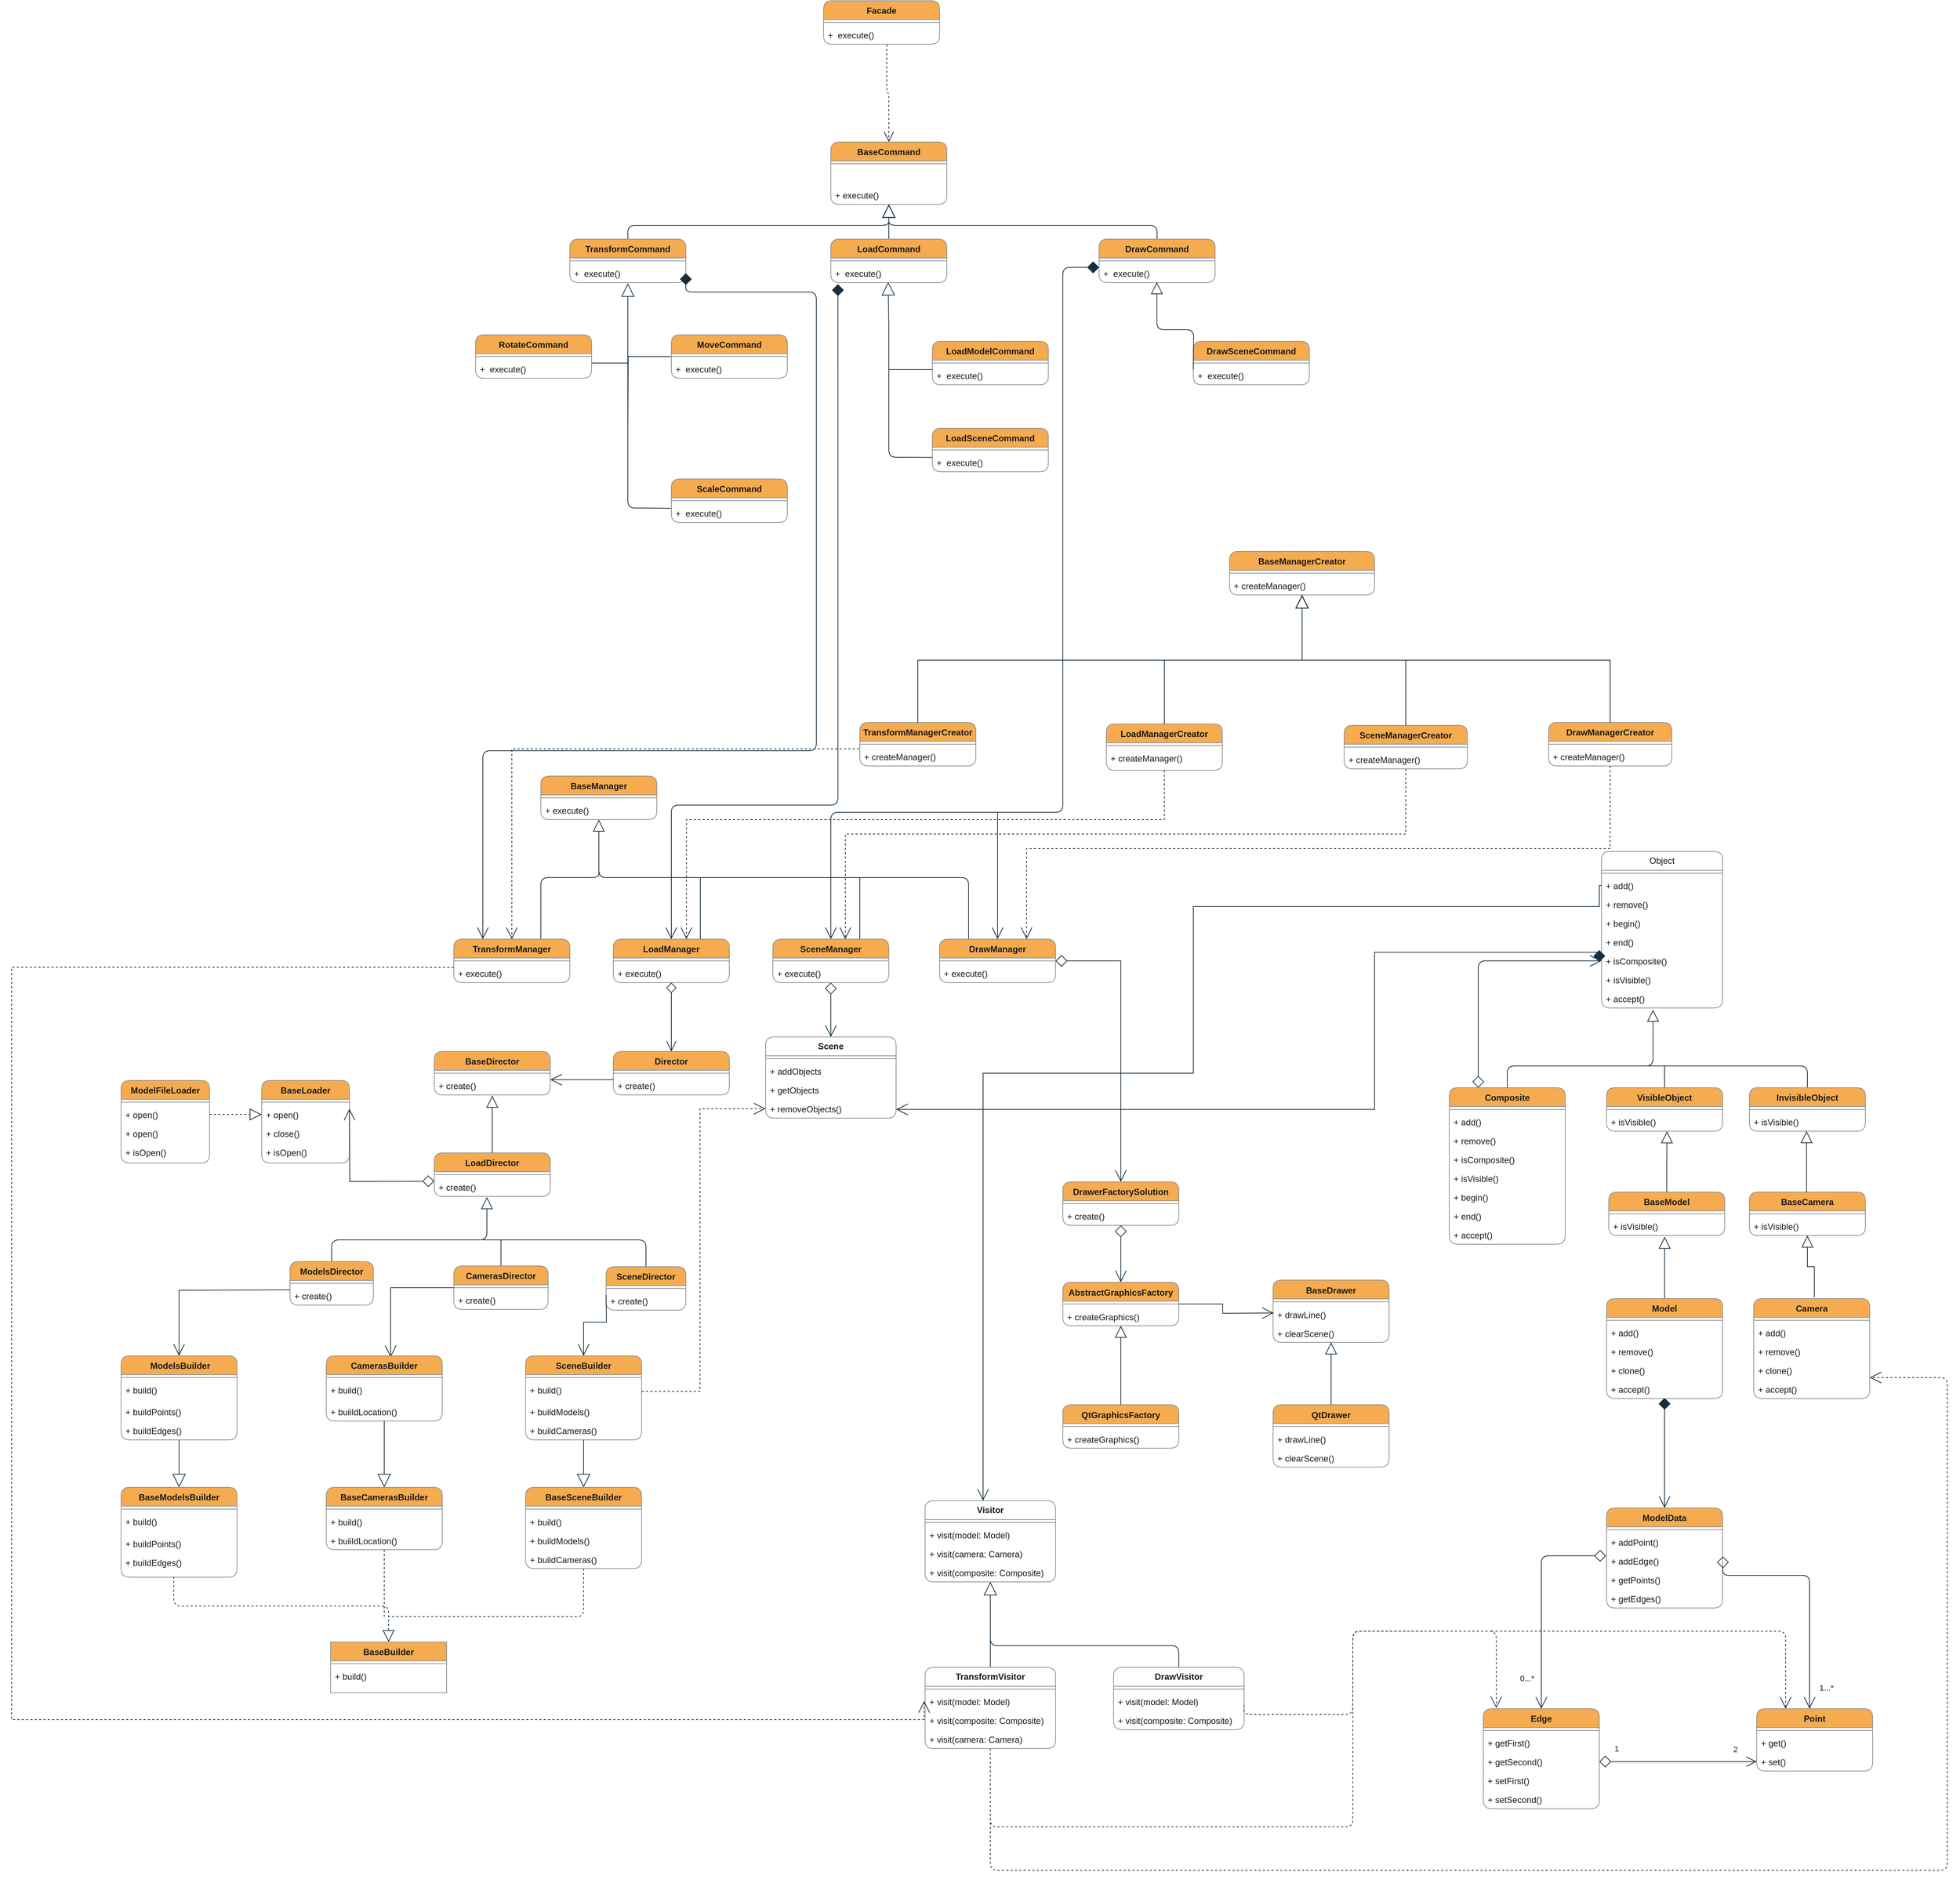 <mxfile version="21.5.0" type="device">
  <diagram name="Страница 1" id="2MGMtZlh2h4HA8_L39vP">
    <mxGraphModel dx="4249" dy="1813" grid="0" gridSize="10" guides="1" tooltips="1" connect="1" arrows="1" fold="1" page="1" pageScale="1" pageWidth="827" pageHeight="1169" background="#ffffff" math="0" shadow="0">
      <root>
        <mxCell id="0" />
        <mxCell id="1" parent="0" />
        <mxCell id="AC55zJXRTk2Af3ENXTTx-81" value="Object" style="swimlane;fontStyle=0;childLayout=stackLayout;horizontal=1;startSize=26;fillColor=none;horizontalStack=0;resizeParent=1;resizeParentMax=0;resizeLast=0;collapsible=1;marginBottom=0;whiteSpace=wrap;html=1;labelBackgroundColor=none;rounded=1;strokeColor=#909090;fontColor=#1A1A1A;" parent="1" vertex="1">
          <mxGeometry x="-617" y="464" width="167" height="216" as="geometry" />
        </mxCell>
        <mxCell id="AC55zJXRTk2Af3ENXTTx-83" value="" style="line;strokeWidth=1;fillColor=none;align=left;verticalAlign=middle;spacingTop=-1;spacingLeft=3;spacingRight=3;rotatable=0;labelPosition=right;points=[];portConstraint=eastwest;labelBackgroundColor=none;rounded=1;strokeColor=#909090;fontColor=#1A1A1A;" parent="AC55zJXRTk2Af3ENXTTx-81" vertex="1">
          <mxGeometry y="26" width="167" height="8" as="geometry" />
        </mxCell>
        <mxCell id="AC55zJXRTk2Af3ENXTTx-85" value="+ add()" style="text;strokeColor=none;fillColor=none;align=left;verticalAlign=top;spacingLeft=4;spacingRight=4;overflow=hidden;rotatable=0;points=[[0,0.5],[1,0.5]];portConstraint=eastwest;whiteSpace=wrap;html=1;labelBackgroundColor=none;rounded=1;fontColor=#1A1A1A;" parent="AC55zJXRTk2Af3ENXTTx-81" vertex="1">
          <mxGeometry y="34" width="167" height="26" as="geometry" />
        </mxCell>
        <mxCell id="AC55zJXRTk2Af3ENXTTx-87" value="+ remove()" style="text;strokeColor=none;fillColor=none;align=left;verticalAlign=top;spacingLeft=4;spacingRight=4;overflow=hidden;rotatable=0;points=[[0,0.5],[1,0.5]];portConstraint=eastwest;whiteSpace=wrap;html=1;labelBackgroundColor=none;rounded=1;fontColor=#1A1A1A;" parent="AC55zJXRTk2Af3ENXTTx-81" vertex="1">
          <mxGeometry y="60" width="167" height="26" as="geometry" />
        </mxCell>
        <mxCell id="AC55zJXRTk2Af3ENXTTx-86" value="+ begin()" style="text;strokeColor=none;fillColor=none;align=left;verticalAlign=top;spacingLeft=4;spacingRight=4;overflow=hidden;rotatable=0;points=[[0,0.5],[1,0.5]];portConstraint=eastwest;whiteSpace=wrap;html=1;labelBackgroundColor=none;rounded=1;fontColor=#1A1A1A;" parent="AC55zJXRTk2Af3ENXTTx-81" vertex="1">
          <mxGeometry y="86" width="167" height="26" as="geometry" />
        </mxCell>
        <mxCell id="ZS2a5JCTpxbZI_sAwt14-38" value="+ end()" style="text;strokeColor=none;fillColor=none;align=left;verticalAlign=top;spacingLeft=4;spacingRight=4;overflow=hidden;rotatable=0;points=[[0,0.5],[1,0.5]];portConstraint=eastwest;whiteSpace=wrap;html=1;labelBackgroundColor=none;rounded=1;fontColor=#1A1A1A;" parent="AC55zJXRTk2Af3ENXTTx-81" vertex="1">
          <mxGeometry y="112" width="167" height="26" as="geometry" />
        </mxCell>
        <mxCell id="ZS2a5JCTpxbZI_sAwt14-418" value="+ isComposite()" style="text;strokeColor=none;fillColor=none;align=left;verticalAlign=top;spacingLeft=4;spacingRight=4;overflow=hidden;rotatable=0;points=[[0,0.5],[1,0.5]];portConstraint=eastwest;whiteSpace=wrap;html=1;labelBackgroundColor=none;rounded=1;fontColor=#1A1A1A;" parent="AC55zJXRTk2Af3ENXTTx-81" vertex="1">
          <mxGeometry y="138" width="167" height="26" as="geometry" />
        </mxCell>
        <mxCell id="ZS2a5JCTpxbZI_sAwt14-282" value="+ isVisible()" style="text;strokeColor=none;fillColor=none;align=left;verticalAlign=top;spacingLeft=4;spacingRight=4;overflow=hidden;rotatable=0;points=[[0,0.5],[1,0.5]];portConstraint=eastwest;whiteSpace=wrap;html=1;labelBackgroundColor=none;rounded=1;fontColor=#1A1A1A;" parent="AC55zJXRTk2Af3ENXTTx-81" vertex="1">
          <mxGeometry y="164" width="167" height="26" as="geometry" />
        </mxCell>
        <mxCell id="ZS2a5JCTpxbZI_sAwt14-404" value="+ accept()" style="text;strokeColor=none;fillColor=none;align=left;verticalAlign=top;spacingLeft=4;spacingRight=4;overflow=hidden;rotatable=0;points=[[0,0.5],[1,0.5]];portConstraint=eastwest;whiteSpace=wrap;html=1;labelBackgroundColor=none;rounded=1;fontColor=#1A1A1A;" parent="AC55zJXRTk2Af3ENXTTx-81" vertex="1">
          <mxGeometry y="190" width="167" height="26" as="geometry" />
        </mxCell>
        <mxCell id="ZS2a5JCTpxbZI_sAwt14-23" style="edgeStyle=orthogonalEdgeStyle;rounded=0;orthogonalLoop=1;jettySize=auto;html=1;entryX=0.5;entryY=0.962;entryDx=0;entryDy=0;entryPerimeter=0;endSize=14;endArrow=diamond;endFill=1;startArrow=open;startFill=0;startSize=14;labelBackgroundColor=none;fontColor=default;strokeColor=#182E3E;" parent="1" source="AC55zJXRTk2Af3ENXTTx-91" target="AC55zJXRTk2Af3ENXTTx-155" edge="1">
          <mxGeometry relative="1" as="geometry" />
        </mxCell>
        <mxCell id="AC55zJXRTk2Af3ENXTTx-91" value="ModelData" style="swimlane;fontStyle=1;align=center;verticalAlign=top;childLayout=stackLayout;horizontal=1;startSize=26;horizontalStack=0;resizeParent=1;resizeParentMax=0;resizeLast=0;collapsible=1;marginBottom=0;whiteSpace=wrap;html=1;labelBackgroundColor=none;rounded=1;fillColor=#F5AB50;strokeColor=#909090;fontColor=#1A1A1A;" parent="1" vertex="1">
          <mxGeometry x="-610" y="1370" width="160" height="138" as="geometry" />
        </mxCell>
        <mxCell id="AC55zJXRTk2Af3ENXTTx-93" value="" style="line;strokeWidth=1;fillColor=none;align=left;verticalAlign=middle;spacingTop=-1;spacingLeft=3;spacingRight=3;rotatable=0;labelPosition=right;points=[];portConstraint=eastwest;labelBackgroundColor=none;rounded=1;strokeColor=#909090;fontColor=#1A1A1A;" parent="AC55zJXRTk2Af3ENXTTx-91" vertex="1">
          <mxGeometry y="26" width="160" height="8" as="geometry" />
        </mxCell>
        <mxCell id="AC55zJXRTk2Af3ENXTTx-94" value="+ addPoint()" style="text;strokeColor=none;fillColor=none;align=left;verticalAlign=top;spacingLeft=4;spacingRight=4;overflow=hidden;rotatable=0;points=[[0,0.5],[1,0.5]];portConstraint=eastwest;whiteSpace=wrap;html=1;labelBackgroundColor=none;rounded=1;fontColor=#1A1A1A;" parent="AC55zJXRTk2Af3ENXTTx-91" vertex="1">
          <mxGeometry y="34" width="160" height="26" as="geometry" />
        </mxCell>
        <mxCell id="AC55zJXRTk2Af3ENXTTx-119" value="+ addEdge()" style="text;strokeColor=none;fillColor=none;align=left;verticalAlign=top;spacingLeft=4;spacingRight=4;overflow=hidden;rotatable=0;points=[[0,0.5],[1,0.5]];portConstraint=eastwest;whiteSpace=wrap;html=1;labelBackgroundColor=none;rounded=1;fontColor=#1A1A1A;" parent="AC55zJXRTk2Af3ENXTTx-91" vertex="1">
          <mxGeometry y="60" width="160" height="26" as="geometry" />
        </mxCell>
        <mxCell id="AC55zJXRTk2Af3ENXTTx-120" value="+ getPoints()" style="text;strokeColor=none;fillColor=none;align=left;verticalAlign=top;spacingLeft=4;spacingRight=4;overflow=hidden;rotatable=0;points=[[0,0.5],[1,0.5]];portConstraint=eastwest;whiteSpace=wrap;html=1;labelBackgroundColor=none;rounded=1;fontColor=#1A1A1A;" parent="AC55zJXRTk2Af3ENXTTx-91" vertex="1">
          <mxGeometry y="86" width="160" height="26" as="geometry" />
        </mxCell>
        <mxCell id="AC55zJXRTk2Af3ENXTTx-121" value="+ getEdges()" style="text;strokeColor=none;fillColor=none;align=left;verticalAlign=top;spacingLeft=4;spacingRight=4;overflow=hidden;rotatable=0;points=[[0,0.5],[1,0.5]];portConstraint=eastwest;whiteSpace=wrap;html=1;labelBackgroundColor=none;rounded=1;fontColor=#1A1A1A;" parent="AC55zJXRTk2Af3ENXTTx-91" vertex="1">
          <mxGeometry y="112" width="160" height="26" as="geometry" />
        </mxCell>
        <mxCell id="ZS2a5JCTpxbZI_sAwt14-18" style="edgeStyle=orthogonalEdgeStyle;rounded=1;orthogonalLoop=1;jettySize=auto;html=1;entryX=-0.004;entryY=0.231;entryDx=0;entryDy=0;entryPerimeter=0;endArrow=diamond;endFill=0;startArrow=open;startFill=0;endSize=14;startSize=14;labelBackgroundColor=none;fontColor=default;strokeColor=#182E3E;" parent="1" source="AC55zJXRTk2Af3ENXTTx-95" target="AC55zJXRTk2Af3ENXTTx-119" edge="1">
          <mxGeometry relative="1" as="geometry" />
        </mxCell>
        <mxCell id="ZS2a5JCTpxbZI_sAwt14-20" value="0...*" style="edgeLabel;html=1;align=center;verticalAlign=middle;resizable=0;points=[];labelBackgroundColor=none;fontColor=#1A1A1A;" parent="ZS2a5JCTpxbZI_sAwt14-18" vertex="1" connectable="0">
          <mxGeometry x="-0.614" y="2" relative="1" as="geometry">
            <mxPoint x="-18" y="16" as="offset" />
          </mxGeometry>
        </mxCell>
        <mxCell id="AC55zJXRTk2Af3ENXTTx-95" value="Edge" style="swimlane;fontStyle=1;align=center;verticalAlign=top;childLayout=stackLayout;horizontal=1;startSize=26;horizontalStack=0;resizeParent=1;resizeParentMax=0;resizeLast=0;collapsible=1;marginBottom=0;whiteSpace=wrap;html=1;labelBackgroundColor=none;rounded=1;fillColor=#F5AB50;strokeColor=#909090;fontColor=#1A1A1A;" parent="1" vertex="1">
          <mxGeometry x="-780" y="1647" width="160" height="138" as="geometry" />
        </mxCell>
        <mxCell id="AC55zJXRTk2Af3ENXTTx-97" value="" style="line;strokeWidth=1;fillColor=none;align=left;verticalAlign=middle;spacingTop=-1;spacingLeft=3;spacingRight=3;rotatable=0;labelPosition=right;points=[];portConstraint=eastwest;labelBackgroundColor=none;rounded=1;strokeColor=#909090;fontColor=#1A1A1A;" parent="AC55zJXRTk2Af3ENXTTx-95" vertex="1">
          <mxGeometry y="26" width="160" height="8" as="geometry" />
        </mxCell>
        <mxCell id="AC55zJXRTk2Af3ENXTTx-98" value="+ getFirst()" style="text;strokeColor=none;fillColor=none;align=left;verticalAlign=top;spacingLeft=4;spacingRight=4;overflow=hidden;rotatable=0;points=[[0,0.5],[1,0.5]];portConstraint=eastwest;whiteSpace=wrap;html=1;labelBackgroundColor=none;rounded=1;fontColor=#1A1A1A;" parent="AC55zJXRTk2Af3ENXTTx-95" vertex="1">
          <mxGeometry y="34" width="160" height="26" as="geometry" />
        </mxCell>
        <mxCell id="AC55zJXRTk2Af3ENXTTx-108" value="+ getSecond()" style="text;strokeColor=none;fillColor=none;align=left;verticalAlign=top;spacingLeft=4;spacingRight=4;overflow=hidden;rotatable=0;points=[[0,0.5],[1,0.5]];portConstraint=eastwest;whiteSpace=wrap;html=1;labelBackgroundColor=none;rounded=1;fontColor=#1A1A1A;" parent="AC55zJXRTk2Af3ENXTTx-95" vertex="1">
          <mxGeometry y="60" width="160" height="26" as="geometry" />
        </mxCell>
        <mxCell id="AC55zJXRTk2Af3ENXTTx-107" value="+ setFirst()" style="text;strokeColor=none;fillColor=none;align=left;verticalAlign=top;spacingLeft=4;spacingRight=4;overflow=hidden;rotatable=0;points=[[0,0.5],[1,0.5]];portConstraint=eastwest;whiteSpace=wrap;html=1;labelBackgroundColor=none;rounded=1;fontColor=#1A1A1A;" parent="AC55zJXRTk2Af3ENXTTx-95" vertex="1">
          <mxGeometry y="86" width="160" height="26" as="geometry" />
        </mxCell>
        <mxCell id="AC55zJXRTk2Af3ENXTTx-109" value="+ setSecond()" style="text;strokeColor=none;fillColor=none;align=left;verticalAlign=top;spacingLeft=4;spacingRight=4;overflow=hidden;rotatable=0;points=[[0,0.5],[1,0.5]];portConstraint=eastwest;whiteSpace=wrap;html=1;labelBackgroundColor=none;rounded=1;fontColor=#1A1A1A;" parent="AC55zJXRTk2Af3ENXTTx-95" vertex="1">
          <mxGeometry y="112" width="160" height="26" as="geometry" />
        </mxCell>
        <mxCell id="ZS2a5JCTpxbZI_sAwt14-19" style="edgeStyle=orthogonalEdgeStyle;rounded=1;orthogonalLoop=1;jettySize=auto;html=1;entryX=1.003;entryY=0.259;entryDx=0;entryDy=0;entryPerimeter=0;endSize=14;startSize=14;endArrow=diamond;endFill=0;startArrow=open;startFill=0;labelBackgroundColor=none;fontColor=default;strokeColor=#182E3E;" parent="1" source="AC55zJXRTk2Af3ENXTTx-99" target="AC55zJXRTk2Af3ENXTTx-119" edge="1">
          <mxGeometry relative="1" as="geometry">
            <Array as="points">
              <mxPoint x="-330" y="1463" />
            </Array>
          </mxGeometry>
        </mxCell>
        <mxCell id="ZS2a5JCTpxbZI_sAwt14-21" value="1...*" style="edgeLabel;html=1;align=center;verticalAlign=middle;resizable=0;points=[];labelBackgroundColor=none;fontColor=#1A1A1A;" parent="ZS2a5JCTpxbZI_sAwt14-19" vertex="1" connectable="0">
          <mxGeometry x="-0.758" y="-1" relative="1" as="geometry">
            <mxPoint x="22" y="11" as="offset" />
          </mxGeometry>
        </mxCell>
        <mxCell id="ZS2a5JCTpxbZI_sAwt14-475" style="edgeStyle=orthogonalEdgeStyle;rounded=1;orthogonalLoop=1;jettySize=auto;html=1;exitX=0.25;exitY=0;exitDx=0;exitDy=0;endArrow=none;endFill=0;dashed=1;startArrow=open;startFill=0;startSize=14;labelBackgroundColor=none;fontColor=default;strokeColor=#182E3E;" parent="1" source="AC55zJXRTk2Af3ENXTTx-99" edge="1">
          <mxGeometry relative="1" as="geometry">
            <mxPoint x="-770" y="1540" as="targetPoint" />
            <Array as="points">
              <mxPoint x="-363" y="1540" />
            </Array>
          </mxGeometry>
        </mxCell>
        <mxCell id="AC55zJXRTk2Af3ENXTTx-99" value="Point" style="swimlane;fontStyle=1;align=center;verticalAlign=top;childLayout=stackLayout;horizontal=1;startSize=26;horizontalStack=0;resizeParent=1;resizeParentMax=0;resizeLast=0;collapsible=1;marginBottom=0;whiteSpace=wrap;html=1;labelBackgroundColor=none;rounded=1;fillColor=#F5AB50;strokeColor=#909090;fontColor=#1A1A1A;" parent="1" vertex="1">
          <mxGeometry x="-403" y="1647" width="160" height="86" as="geometry" />
        </mxCell>
        <mxCell id="AC55zJXRTk2Af3ENXTTx-101" value="" style="line;strokeWidth=1;fillColor=none;align=left;verticalAlign=middle;spacingTop=-1;spacingLeft=3;spacingRight=3;rotatable=0;labelPosition=right;points=[];portConstraint=eastwest;labelBackgroundColor=none;rounded=1;strokeColor=#909090;fontColor=#1A1A1A;" parent="AC55zJXRTk2Af3ENXTTx-99" vertex="1">
          <mxGeometry y="26" width="160" height="8" as="geometry" />
        </mxCell>
        <mxCell id="AC55zJXRTk2Af3ENXTTx-104" value="+ get()" style="text;strokeColor=none;fillColor=none;align=left;verticalAlign=top;spacingLeft=4;spacingRight=4;overflow=hidden;rotatable=0;points=[[0,0.5],[1,0.5]];portConstraint=eastwest;whiteSpace=wrap;html=1;labelBackgroundColor=none;rounded=1;fontColor=#1A1A1A;" parent="AC55zJXRTk2Af3ENXTTx-99" vertex="1">
          <mxGeometry y="34" width="160" height="26" as="geometry" />
        </mxCell>
        <mxCell id="AC55zJXRTk2Af3ENXTTx-118" value="+ set()" style="text;strokeColor=none;fillColor=none;align=left;verticalAlign=top;spacingLeft=4;spacingRight=4;overflow=hidden;rotatable=0;points=[[0,0.5],[1,0.5]];portConstraint=eastwest;whiteSpace=wrap;html=1;labelBackgroundColor=none;rounded=1;fontColor=#1A1A1A;" parent="AC55zJXRTk2Af3ENXTTx-99" vertex="1">
          <mxGeometry y="60" width="160" height="26" as="geometry" />
        </mxCell>
        <mxCell id="AC55zJXRTk2Af3ENXTTx-115" value="" style="endArrow=open;html=1;endSize=12;startArrow=diamond;startSize=14;startFill=0;edgeStyle=orthogonalEdgeStyle;rounded=1;endFill=0;labelBackgroundColor=none;fontColor=default;strokeColor=#182E3E;" parent="1" source="AC55zJXRTk2Af3ENXTTx-108" target="AC55zJXRTk2Af3ENXTTx-118" edge="1">
          <mxGeometry x="-0.125" y="10" relative="1" as="geometry">
            <mxPoint x="-610" y="1747" as="sourcePoint" />
            <mxPoint x="-410" y="1770" as="targetPoint" />
            <Array as="points" />
            <mxPoint as="offset" />
          </mxGeometry>
        </mxCell>
        <mxCell id="AC55zJXRTk2Af3ENXTTx-116" value="1" style="edgeLabel;resizable=0;html=1;align=left;verticalAlign=top;labelBackgroundColor=none;rounded=1;fontColor=#1A1A1A;" parent="AC55zJXRTk2Af3ENXTTx-115" connectable="0" vertex="1">
          <mxGeometry x="-1" relative="1" as="geometry">
            <mxPoint x="19" y="-31" as="offset" />
          </mxGeometry>
        </mxCell>
        <mxCell id="AC55zJXRTk2Af3ENXTTx-117" value="2" style="edgeLabel;resizable=0;html=1;align=right;verticalAlign=top;labelBackgroundColor=none;rounded=1;fontColor=#1A1A1A;" parent="AC55zJXRTk2Af3ENXTTx-115" connectable="0" vertex="1">
          <mxGeometry x="1" relative="1" as="geometry">
            <mxPoint x="-26" y="-30" as="offset" />
          </mxGeometry>
        </mxCell>
        <mxCell id="ZS2a5JCTpxbZI_sAwt14-416" style="edgeStyle=orthogonalEdgeStyle;rounded=0;orthogonalLoop=1;jettySize=auto;html=1;entryX=0.482;entryY=1.064;entryDx=0;entryDy=0;entryPerimeter=0;endArrow=block;endFill=0;endSize=14;labelBackgroundColor=none;fontColor=default;strokeColor=#182E3E;" parent="1" source="AC55zJXRTk2Af3ENXTTx-123" target="ZS2a5JCTpxbZI_sAwt14-409" edge="1">
          <mxGeometry relative="1" as="geometry">
            <Array as="points">
              <mxPoint x="-530" y="1039" />
            </Array>
          </mxGeometry>
        </mxCell>
        <mxCell id="AC55zJXRTk2Af3ENXTTx-123" value="Model" style="swimlane;fontStyle=1;align=center;verticalAlign=top;childLayout=stackLayout;horizontal=1;startSize=26;horizontalStack=0;resizeParent=1;resizeParentMax=0;resizeLast=0;collapsible=1;marginBottom=0;whiteSpace=wrap;html=1;labelBackgroundColor=none;rounded=1;fillColor=#F5AB50;strokeColor=#909090;fontColor=#1A1A1A;" parent="1" vertex="1">
          <mxGeometry x="-610" y="1081" width="160" height="138" as="geometry" />
        </mxCell>
        <mxCell id="AC55zJXRTk2Af3ENXTTx-125" value="" style="line;strokeWidth=1;fillColor=none;align=left;verticalAlign=middle;spacingTop=-1;spacingLeft=3;spacingRight=3;rotatable=0;labelPosition=right;points=[];portConstraint=eastwest;labelBackgroundColor=none;rounded=1;strokeColor=#909090;fontColor=#1A1A1A;" parent="AC55zJXRTk2Af3ENXTTx-123" vertex="1">
          <mxGeometry y="26" width="160" height="8" as="geometry" />
        </mxCell>
        <mxCell id="ZS2a5JCTpxbZI_sAwt14-264" value="+ add()" style="text;strokeColor=none;fillColor=none;align=left;verticalAlign=top;spacingLeft=4;spacingRight=4;overflow=hidden;rotatable=0;points=[[0,0.5],[1,0.5]];portConstraint=eastwest;whiteSpace=wrap;html=1;labelBackgroundColor=none;rounded=1;fontColor=#1A1A1A;" parent="AC55zJXRTk2Af3ENXTTx-123" vertex="1">
          <mxGeometry y="34" width="160" height="26" as="geometry" />
        </mxCell>
        <mxCell id="ZS2a5JCTpxbZI_sAwt14-266" value="+ remove()" style="text;strokeColor=none;fillColor=none;align=left;verticalAlign=top;spacingLeft=4;spacingRight=4;overflow=hidden;rotatable=0;points=[[0,0.5],[1,0.5]];portConstraint=eastwest;whiteSpace=wrap;html=1;labelBackgroundColor=none;rounded=1;fontColor=#1A1A1A;" parent="AC55zJXRTk2Af3ENXTTx-123" vertex="1">
          <mxGeometry y="60" width="160" height="26" as="geometry" />
        </mxCell>
        <mxCell id="AC55zJXRTk2Af3ENXTTx-131" value="+ clone()" style="text;strokeColor=none;fillColor=none;align=left;verticalAlign=top;spacingLeft=4;spacingRight=4;overflow=hidden;rotatable=0;points=[[0,0.5],[1,0.5]];portConstraint=eastwest;whiteSpace=wrap;html=1;labelBackgroundColor=none;rounded=1;fontColor=#1A1A1A;" parent="AC55zJXRTk2Af3ENXTTx-123" vertex="1">
          <mxGeometry y="86" width="160" height="26" as="geometry" />
        </mxCell>
        <mxCell id="AC55zJXRTk2Af3ENXTTx-155" value="+ accept()" style="text;strokeColor=none;fillColor=none;align=left;verticalAlign=top;spacingLeft=4;spacingRight=4;overflow=hidden;rotatable=0;points=[[0,0.5],[1,0.5]];portConstraint=eastwest;whiteSpace=wrap;html=1;labelBackgroundColor=none;rounded=1;fontColor=#1A1A1A;" parent="AC55zJXRTk2Af3ENXTTx-123" vertex="1">
          <mxGeometry y="112" width="160" height="26" as="geometry" />
        </mxCell>
        <mxCell id="AC55zJXRTk2Af3ENXTTx-144" value="Camera" style="swimlane;fontStyle=1;align=center;verticalAlign=top;childLayout=stackLayout;horizontal=1;startSize=26;horizontalStack=0;resizeParent=1;resizeParentMax=0;resizeLast=0;collapsible=1;marginBottom=0;whiteSpace=wrap;html=1;labelBackgroundColor=none;rounded=1;fillColor=#F5AB50;strokeColor=#909090;fontColor=#1A1A1A;" parent="1" vertex="1">
          <mxGeometry x="-407" y="1081" width="160" height="138" as="geometry" />
        </mxCell>
        <mxCell id="AC55zJXRTk2Af3ENXTTx-146" value="" style="line;strokeWidth=1;fillColor=none;align=left;verticalAlign=middle;spacingTop=-1;spacingLeft=3;spacingRight=3;rotatable=0;labelPosition=right;points=[];portConstraint=eastwest;labelBackgroundColor=none;rounded=1;strokeColor=#909090;fontColor=#1A1A1A;" parent="AC55zJXRTk2Af3ENXTTx-144" vertex="1">
          <mxGeometry y="26" width="160" height="8" as="geometry" />
        </mxCell>
        <mxCell id="ZS2a5JCTpxbZI_sAwt14-265" value="+ add()" style="text;strokeColor=none;fillColor=none;align=left;verticalAlign=top;spacingLeft=4;spacingRight=4;overflow=hidden;rotatable=0;points=[[0,0.5],[1,0.5]];portConstraint=eastwest;whiteSpace=wrap;html=1;labelBackgroundColor=none;rounded=1;fontColor=#1A1A1A;" parent="AC55zJXRTk2Af3ENXTTx-144" vertex="1">
          <mxGeometry y="34" width="160" height="26" as="geometry" />
        </mxCell>
        <mxCell id="ZS2a5JCTpxbZI_sAwt14-267" value="+ remove()" style="text;strokeColor=none;fillColor=none;align=left;verticalAlign=top;spacingLeft=4;spacingRight=4;overflow=hidden;rotatable=0;points=[[0,0.5],[1,0.5]];portConstraint=eastwest;whiteSpace=wrap;html=1;labelBackgroundColor=none;rounded=1;fontColor=#1A1A1A;" parent="AC55zJXRTk2Af3ENXTTx-144" vertex="1">
          <mxGeometry y="60" width="160" height="26" as="geometry" />
        </mxCell>
        <mxCell id="AC55zJXRTk2Af3ENXTTx-147" value="+ clone()" style="text;strokeColor=none;fillColor=none;align=left;verticalAlign=top;spacingLeft=4;spacingRight=4;overflow=hidden;rotatable=0;points=[[0,0.5],[1,0.5]];portConstraint=eastwest;whiteSpace=wrap;html=1;labelBackgroundColor=none;rounded=1;fontColor=#1A1A1A;" parent="AC55zJXRTk2Af3ENXTTx-144" vertex="1">
          <mxGeometry y="86" width="160" height="26" as="geometry" />
        </mxCell>
        <mxCell id="AC55zJXRTk2Af3ENXTTx-156" value="+ accept()" style="text;strokeColor=none;fillColor=none;align=left;verticalAlign=top;spacingLeft=4;spacingRight=4;overflow=hidden;rotatable=0;points=[[0,0.5],[1,0.5]];portConstraint=eastwest;whiteSpace=wrap;html=1;labelBackgroundColor=none;rounded=1;fontColor=#1A1A1A;" parent="AC55zJXRTk2Af3ENXTTx-144" vertex="1">
          <mxGeometry y="112" width="160" height="26" as="geometry" />
        </mxCell>
        <mxCell id="ZS2a5JCTpxbZI_sAwt14-428" style="edgeStyle=orthogonalEdgeStyle;rounded=1;orthogonalLoop=1;jettySize=auto;html=1;entryX=0.426;entryY=1.097;entryDx=0;entryDy=0;entryPerimeter=0;endArrow=block;endFill=0;endSize=14;labelBackgroundColor=none;fontColor=default;strokeColor=#182E3E;" parent="1" source="AC55zJXRTk2Af3ENXTTx-157" target="ZS2a5JCTpxbZI_sAwt14-404" edge="1">
          <mxGeometry relative="1" as="geometry">
            <Array as="points">
              <mxPoint x="-747" y="760" />
              <mxPoint x="-546" y="760" />
            </Array>
          </mxGeometry>
        </mxCell>
        <mxCell id="ZS2a5JCTpxbZI_sAwt14-431" style="edgeStyle=orthogonalEdgeStyle;rounded=1;orthogonalLoop=1;jettySize=auto;html=1;exitX=0.25;exitY=0;exitDx=0;exitDy=0;entryX=0;entryY=0.5;entryDx=0;entryDy=0;startArrow=diamond;startFill=0;endArrow=open;endFill=0;endSize=14;startSize=14;labelBackgroundColor=none;fontColor=default;strokeColor=#182E3E;" parent="1" source="AC55zJXRTk2Af3ENXTTx-157" target="ZS2a5JCTpxbZI_sAwt14-418" edge="1">
          <mxGeometry relative="1" as="geometry" />
        </mxCell>
        <mxCell id="AC55zJXRTk2Af3ENXTTx-157" value="Composite" style="swimlane;fontStyle=1;align=center;verticalAlign=top;childLayout=stackLayout;horizontal=1;startSize=26;horizontalStack=0;resizeParent=1;resizeParentMax=0;resizeLast=0;collapsible=1;marginBottom=0;whiteSpace=wrap;html=1;labelBackgroundColor=none;rounded=1;fillColor=#F5AB50;strokeColor=#909090;fontColor=#1A1A1A;" parent="1" vertex="1">
          <mxGeometry x="-827" y="790" width="160" height="216" as="geometry" />
        </mxCell>
        <mxCell id="AC55zJXRTk2Af3ENXTTx-159" value="" style="line;strokeWidth=1;fillColor=none;align=left;verticalAlign=middle;spacingTop=-1;spacingLeft=3;spacingRight=3;rotatable=0;labelPosition=right;points=[];portConstraint=eastwest;labelBackgroundColor=none;rounded=1;strokeColor=#909090;fontColor=#1A1A1A;" parent="AC55zJXRTk2Af3ENXTTx-157" vertex="1">
          <mxGeometry y="26" width="160" height="8" as="geometry" />
        </mxCell>
        <mxCell id="ZS2a5JCTpxbZI_sAwt14-269" value="+ add()" style="text;strokeColor=none;fillColor=none;align=left;verticalAlign=top;spacingLeft=4;spacingRight=4;overflow=hidden;rotatable=0;points=[[0,0.5],[1,0.5]];portConstraint=eastwest;whiteSpace=wrap;html=1;labelBackgroundColor=none;rounded=1;fontColor=#1A1A1A;" parent="AC55zJXRTk2Af3ENXTTx-157" vertex="1">
          <mxGeometry y="34" width="160" height="26" as="geometry" />
        </mxCell>
        <mxCell id="ZS2a5JCTpxbZI_sAwt14-268" value="+ remove()" style="text;strokeColor=none;fillColor=none;align=left;verticalAlign=top;spacingLeft=4;spacingRight=4;overflow=hidden;rotatable=0;points=[[0,0.5],[1,0.5]];portConstraint=eastwest;whiteSpace=wrap;html=1;labelBackgroundColor=none;rounded=1;fontColor=#1A1A1A;" parent="AC55zJXRTk2Af3ENXTTx-157" vertex="1">
          <mxGeometry y="60" width="160" height="26" as="geometry" />
        </mxCell>
        <mxCell id="ZS2a5JCTpxbZI_sAwt14-278" value="+ isComposite()" style="text;strokeColor=none;fillColor=none;align=left;verticalAlign=top;spacingLeft=4;spacingRight=4;overflow=hidden;rotatable=0;points=[[0,0.5],[1,0.5]];portConstraint=eastwest;whiteSpace=wrap;html=1;labelBackgroundColor=none;rounded=1;fontColor=#1A1A1A;" parent="AC55zJXRTk2Af3ENXTTx-157" vertex="1">
          <mxGeometry y="86" width="160" height="26" as="geometry" />
        </mxCell>
        <mxCell id="ZS2a5JCTpxbZI_sAwt14-279" value="+ isVisible()" style="text;strokeColor=none;fillColor=none;align=left;verticalAlign=top;spacingLeft=4;spacingRight=4;overflow=hidden;rotatable=0;points=[[0,0.5],[1,0.5]];portConstraint=eastwest;whiteSpace=wrap;html=1;labelBackgroundColor=none;rounded=1;fontColor=#1A1A1A;" parent="AC55zJXRTk2Af3ENXTTx-157" vertex="1">
          <mxGeometry y="112" width="160" height="26" as="geometry" />
        </mxCell>
        <mxCell id="AC55zJXRTk2Af3ENXTTx-166" value="+ begin()" style="text;strokeColor=none;fillColor=none;align=left;verticalAlign=top;spacingLeft=4;spacingRight=4;overflow=hidden;rotatable=0;points=[[0,0.5],[1,0.5]];portConstraint=eastwest;whiteSpace=wrap;html=1;labelBackgroundColor=none;rounded=1;fontColor=#1A1A1A;" parent="AC55zJXRTk2Af3ENXTTx-157" vertex="1">
          <mxGeometry y="138" width="160" height="26" as="geometry" />
        </mxCell>
        <mxCell id="3AFVzs6wNLVRSnwUMhpU-1" value="+ end()" style="text;strokeColor=none;fillColor=none;align=left;verticalAlign=top;spacingLeft=4;spacingRight=4;overflow=hidden;rotatable=0;points=[[0,0.5],[1,0.5]];portConstraint=eastwest;whiteSpace=wrap;html=1;labelBackgroundColor=none;rounded=1;fontColor=#1A1A1A;" parent="AC55zJXRTk2Af3ENXTTx-157" vertex="1">
          <mxGeometry y="164" width="160" height="26" as="geometry" />
        </mxCell>
        <mxCell id="3AFVzs6wNLVRSnwUMhpU-2" value="+ accept()" style="text;strokeColor=none;fillColor=none;align=left;verticalAlign=top;spacingLeft=4;spacingRight=4;overflow=hidden;rotatable=0;points=[[0,0.5],[1,0.5]];portConstraint=eastwest;whiteSpace=wrap;html=1;labelBackgroundColor=none;rounded=1;fontColor=#1A1A1A;" parent="AC55zJXRTk2Af3ENXTTx-157" vertex="1">
          <mxGeometry y="190" width="160" height="26" as="geometry" />
        </mxCell>
        <mxCell id="ZS2a5JCTpxbZI_sAwt14-137" style="edgeStyle=orthogonalEdgeStyle;rounded=1;orthogonalLoop=1;jettySize=auto;html=1;exitX=0.75;exitY=0;exitDx=0;exitDy=0;endArrow=none;endFill=0;labelBackgroundColor=none;fontColor=default;strokeColor=#182E3E;" parent="1" source="AC55zJXRTk2Af3ENXTTx-176" edge="1">
          <mxGeometry relative="1" as="geometry">
            <mxPoint x="-2000" y="490" as="targetPoint" />
            <Array as="points">
              <mxPoint x="-2080" y="500" />
              <mxPoint x="-2000" y="500" />
            </Array>
          </mxGeometry>
        </mxCell>
        <mxCell id="AC55zJXRTk2Af3ENXTTx-176" value="TransformManager" style="swimlane;fontStyle=1;align=center;verticalAlign=top;childLayout=stackLayout;horizontal=1;startSize=26;horizontalStack=0;resizeParent=1;resizeParentMax=0;resizeLast=0;collapsible=1;marginBottom=0;whiteSpace=wrap;html=1;labelBackgroundColor=none;rounded=1;fillColor=#F5AB50;strokeColor=#909090;fontColor=#1A1A1A;" parent="1" vertex="1">
          <mxGeometry x="-2200" y="585" width="160" height="60" as="geometry" />
        </mxCell>
        <mxCell id="AC55zJXRTk2Af3ENXTTx-178" value="" style="line;strokeWidth=1;fillColor=none;align=left;verticalAlign=middle;spacingTop=-1;spacingLeft=3;spacingRight=3;rotatable=0;labelPosition=right;points=[];portConstraint=eastwest;labelBackgroundColor=none;rounded=1;strokeColor=#909090;fontColor=#1A1A1A;" parent="AC55zJXRTk2Af3ENXTTx-176" vertex="1">
          <mxGeometry y="26" width="160" height="8" as="geometry" />
        </mxCell>
        <mxCell id="ZS2a5JCTpxbZI_sAwt14-432" value="+ execute()" style="text;strokeColor=none;fillColor=none;align=left;verticalAlign=top;spacingLeft=4;spacingRight=4;overflow=hidden;rotatable=0;points=[[0,0.5],[1,0.5]];portConstraint=eastwest;whiteSpace=wrap;html=1;labelBackgroundColor=none;rounded=1;fontColor=#1A1A1A;" parent="AC55zJXRTk2Af3ENXTTx-176" vertex="1">
          <mxGeometry y="34" width="160" height="26" as="geometry" />
        </mxCell>
        <mxCell id="AC55zJXRTk2Af3ENXTTx-193" style="edgeStyle=orthogonalEdgeStyle;rounded=1;orthogonalLoop=1;jettySize=auto;html=1;endArrow=none;endFill=0;labelBackgroundColor=none;fontColor=default;startArrow=open;startFill=0;startSize=14;strokeColor=#182E3E;" parent="1" source="AC55zJXRTk2Af3ENXTTx-180" edge="1">
          <mxGeometry relative="1" as="geometry">
            <mxPoint x="-1900" y="520" as="targetPoint" />
            <Array as="points">
              <mxPoint x="-1900" y="550" />
              <mxPoint x="-1900" y="550" />
            </Array>
          </mxGeometry>
        </mxCell>
        <mxCell id="ZS2a5JCTpxbZI_sAwt14-136" style="edgeStyle=orthogonalEdgeStyle;rounded=0;orthogonalLoop=1;jettySize=auto;html=1;exitX=0.75;exitY=0;exitDx=0;exitDy=0;endArrow=none;endFill=0;labelBackgroundColor=none;fontColor=default;strokeColor=#182E3E;" parent="1" source="AC55zJXRTk2Af3ENXTTx-180" edge="1">
          <mxGeometry relative="1" as="geometry">
            <mxPoint x="-1860" y="500" as="targetPoint" />
          </mxGeometry>
        </mxCell>
        <mxCell id="ZS2a5JCTpxbZI_sAwt14-206" style="edgeStyle=orthogonalEdgeStyle;rounded=0;orthogonalLoop=1;jettySize=auto;html=1;entryX=0.5;entryY=0;entryDx=0;entryDy=0;startArrow=diamond;startFill=0;startSize=12;endSize=12;endArrow=open;endFill=0;labelBackgroundColor=none;fontColor=default;strokeColor=#182E3E;" parent="1" source="AC55zJXRTk2Af3ENXTTx-180" target="ZS2a5JCTpxbZI_sAwt14-185" edge="1">
          <mxGeometry relative="1" as="geometry" />
        </mxCell>
        <mxCell id="AC55zJXRTk2Af3ENXTTx-180" value="LoadManager" style="swimlane;fontStyle=1;align=center;verticalAlign=top;childLayout=stackLayout;horizontal=1;startSize=26;horizontalStack=0;resizeParent=1;resizeParentMax=0;resizeLast=0;collapsible=1;marginBottom=0;whiteSpace=wrap;html=1;labelBackgroundColor=none;rounded=1;fillColor=#F5AB50;strokeColor=#909090;fontColor=#1A1A1A;" parent="1" vertex="1">
          <mxGeometry x="-1980" y="585" width="160" height="60" as="geometry" />
        </mxCell>
        <mxCell id="AC55zJXRTk2Af3ENXTTx-182" value="" style="line;strokeWidth=1;fillColor=none;align=left;verticalAlign=middle;spacingTop=-1;spacingLeft=3;spacingRight=3;rotatable=0;labelPosition=right;points=[];portConstraint=eastwest;labelBackgroundColor=none;rounded=1;strokeColor=#909090;fontColor=#1A1A1A;" parent="AC55zJXRTk2Af3ENXTTx-180" vertex="1">
          <mxGeometry y="26" width="160" height="8" as="geometry" />
        </mxCell>
        <mxCell id="ZS2a5JCTpxbZI_sAwt14-260" value="+ execute()" style="text;strokeColor=none;fillColor=none;align=left;verticalAlign=top;spacingLeft=4;spacingRight=4;overflow=hidden;rotatable=0;points=[[0,0.5],[1,0.5]];portConstraint=eastwest;whiteSpace=wrap;html=1;labelBackgroundColor=none;rounded=1;fontColor=#1A1A1A;" parent="AC55zJXRTk2Af3ENXTTx-180" vertex="1">
          <mxGeometry y="34" width="160" height="26" as="geometry" />
        </mxCell>
        <mxCell id="AC55zJXRTk2Af3ENXTTx-195" style="edgeStyle=orthogonalEdgeStyle;rounded=1;orthogonalLoop=1;jettySize=auto;html=1;endArrow=diamond;endFill=1;labelBackgroundColor=none;fontColor=default;startArrow=open;startFill=0;startSize=14;entryX=0;entryY=0.5;entryDx=0;entryDy=0;endSize=14;strokeColor=#182E3E;" parent="1" source="AC55zJXRTk2Af3ENXTTx-184" edge="1">
          <mxGeometry relative="1" as="geometry">
            <mxPoint x="-1310" y="-342.0" as="targetPoint" />
            <Array as="points">
              <mxPoint x="-1680" y="410" />
              <mxPoint x="-1360" y="410" />
              <mxPoint x="-1360" y="-342" />
            </Array>
          </mxGeometry>
        </mxCell>
        <mxCell id="AC55zJXRTk2Af3ENXTTx-273" style="edgeStyle=orthogonalEdgeStyle;rounded=0;orthogonalLoop=1;jettySize=auto;html=1;entryX=0.5;entryY=0;entryDx=0;entryDy=0;startArrow=diamond;startFill=0;startSize=14;endSize=14;endArrow=open;endFill=0;labelBackgroundColor=none;fontColor=default;strokeColor=#182E3E;" parent="1" source="AC55zJXRTk2Af3ENXTTx-184" target="AC55zJXRTk2Af3ENXTTx-261" edge="1">
          <mxGeometry relative="1" as="geometry" />
        </mxCell>
        <mxCell id="ZS2a5JCTpxbZI_sAwt14-135" style="edgeStyle=orthogonalEdgeStyle;rounded=0;orthogonalLoop=1;jettySize=auto;html=1;exitX=0.75;exitY=0;exitDx=0;exitDy=0;endArrow=none;endFill=0;labelBackgroundColor=none;fontColor=default;strokeColor=#182E3E;" parent="1" source="AC55zJXRTk2Af3ENXTTx-184" edge="1">
          <mxGeometry relative="1" as="geometry">
            <mxPoint x="-1640" y="500" as="targetPoint" />
          </mxGeometry>
        </mxCell>
        <mxCell id="AC55zJXRTk2Af3ENXTTx-184" value="SceneManager" style="swimlane;fontStyle=1;align=center;verticalAlign=top;childLayout=stackLayout;horizontal=1;startSize=26;horizontalStack=0;resizeParent=1;resizeParentMax=0;resizeLast=0;collapsible=1;marginBottom=0;whiteSpace=wrap;html=1;labelBackgroundColor=none;rounded=1;fillColor=#F5AB50;strokeColor=#909090;fontColor=#1A1A1A;" parent="1" vertex="1">
          <mxGeometry x="-1760" y="585" width="160" height="60" as="geometry" />
        </mxCell>
        <mxCell id="AC55zJXRTk2Af3ENXTTx-186" value="" style="line;strokeWidth=1;fillColor=none;align=left;verticalAlign=middle;spacingTop=-1;spacingLeft=3;spacingRight=3;rotatable=0;labelPosition=right;points=[];portConstraint=eastwest;labelBackgroundColor=none;rounded=1;strokeColor=#909090;fontColor=#1A1A1A;" parent="AC55zJXRTk2Af3ENXTTx-184" vertex="1">
          <mxGeometry y="26" width="160" height="8" as="geometry" />
        </mxCell>
        <mxCell id="ZS2a5JCTpxbZI_sAwt14-261" value="+ execute()" style="text;strokeColor=none;fillColor=none;align=left;verticalAlign=top;spacingLeft=4;spacingRight=4;overflow=hidden;rotatable=0;points=[[0,0.5],[1,0.5]];portConstraint=eastwest;whiteSpace=wrap;html=1;labelBackgroundColor=none;rounded=1;fontColor=#1A1A1A;" parent="AC55zJXRTk2Af3ENXTTx-184" vertex="1">
          <mxGeometry y="34" width="160" height="26" as="geometry" />
        </mxCell>
        <mxCell id="ZS2a5JCTpxbZI_sAwt14-443" style="edgeStyle=orthogonalEdgeStyle;rounded=0;orthogonalLoop=1;jettySize=auto;html=1;entryX=0.5;entryY=0;entryDx=0;entryDy=0;startArrow=diamond;startFill=0;endArrow=open;endFill=0;endSize=14;startSize=14;labelBackgroundColor=none;fontColor=default;strokeColor=#182E3E;" parent="1" source="AC55zJXRTk2Af3ENXTTx-188" target="ZS2a5JCTpxbZI_sAwt14-439" edge="1">
          <mxGeometry relative="1" as="geometry" />
        </mxCell>
        <mxCell id="ZS2a5JCTpxbZI_sAwt14-681" style="edgeStyle=orthogonalEdgeStyle;rounded=0;orthogonalLoop=1;jettySize=auto;html=1;endArrow=none;endFill=0;startArrow=open;startFill=0;startSize=14;labelBackgroundColor=none;fontColor=default;strokeColor=#182E3E;" parent="1" source="AC55zJXRTk2Af3ENXTTx-188" edge="1">
          <mxGeometry relative="1" as="geometry">
            <mxPoint x="-1450" y="410" as="targetPoint" />
          </mxGeometry>
        </mxCell>
        <mxCell id="AC55zJXRTk2Af3ENXTTx-188" value="DrawManager" style="swimlane;fontStyle=1;align=center;verticalAlign=top;childLayout=stackLayout;horizontal=1;startSize=26;horizontalStack=0;resizeParent=1;resizeParentMax=0;resizeLast=0;collapsible=1;marginBottom=0;whiteSpace=wrap;html=1;labelBackgroundColor=none;rounded=1;fillColor=#F5AB50;strokeColor=#909090;fontColor=#1A1A1A;" parent="1" vertex="1">
          <mxGeometry x="-1530" y="585" width="160" height="60" as="geometry" />
        </mxCell>
        <mxCell id="AC55zJXRTk2Af3ENXTTx-190" value="" style="line;strokeWidth=1;fillColor=none;align=left;verticalAlign=middle;spacingTop=-1;spacingLeft=3;spacingRight=3;rotatable=0;labelPosition=right;points=[];portConstraint=eastwest;labelBackgroundColor=none;rounded=1;strokeColor=#909090;fontColor=#1A1A1A;" parent="AC55zJXRTk2Af3ENXTTx-188" vertex="1">
          <mxGeometry y="26" width="160" height="8" as="geometry" />
        </mxCell>
        <mxCell id="ZS2a5JCTpxbZI_sAwt14-262" value="+ execute()" style="text;strokeColor=none;fillColor=none;align=left;verticalAlign=top;spacingLeft=4;spacingRight=4;overflow=hidden;rotatable=0;points=[[0,0.5],[1,0.5]];portConstraint=eastwest;whiteSpace=wrap;html=1;labelBackgroundColor=none;rounded=1;fontColor=#1A1A1A;" parent="AC55zJXRTk2Af3ENXTTx-188" vertex="1">
          <mxGeometry y="34" width="160" height="26" as="geometry" />
        </mxCell>
        <mxCell id="AC55zJXRTk2Af3ENXTTx-205" value="&lt;b&gt;Visitor&lt;/b&gt;" style="swimlane;fontStyle=0;childLayout=stackLayout;horizontal=1;startSize=26;fillColor=none;horizontalStack=0;resizeParent=1;resizeParentMax=0;resizeLast=0;collapsible=1;marginBottom=0;whiteSpace=wrap;html=1;labelBackgroundColor=none;rounded=1;strokeColor=#909090;fontColor=#1A1A1A;" parent="1" vertex="1">
          <mxGeometry x="-1550" y="1360" width="180" height="112" as="geometry" />
        </mxCell>
        <mxCell id="AC55zJXRTk2Af3ENXTTx-207" value="" style="line;strokeWidth=1;fillColor=none;align=left;verticalAlign=middle;spacingTop=-1;spacingLeft=3;spacingRight=3;rotatable=0;labelPosition=right;points=[];portConstraint=eastwest;labelBackgroundColor=none;rounded=1;strokeColor=#909090;fontColor=#1A1A1A;" parent="AC55zJXRTk2Af3ENXTTx-205" vertex="1">
          <mxGeometry y="26" width="180" height="8" as="geometry" />
        </mxCell>
        <mxCell id="AC55zJXRTk2Af3ENXTTx-208" value="+ visit(model: Model)" style="text;strokeColor=none;fillColor=none;align=left;verticalAlign=top;spacingLeft=4;spacingRight=4;overflow=hidden;rotatable=0;points=[[0,0.5],[1,0.5]];portConstraint=eastwest;whiteSpace=wrap;html=1;labelBackgroundColor=none;rounded=1;fontColor=#1A1A1A;" parent="AC55zJXRTk2Af3ENXTTx-205" vertex="1">
          <mxGeometry y="34" width="180" height="26" as="geometry" />
        </mxCell>
        <mxCell id="AC55zJXRTk2Af3ENXTTx-223" value="+ visit(camera: Camera)" style="text;strokeColor=none;fillColor=none;align=left;verticalAlign=top;spacingLeft=4;spacingRight=4;overflow=hidden;rotatable=0;points=[[0,0.5],[1,0.5]];portConstraint=eastwest;whiteSpace=wrap;html=1;labelBackgroundColor=none;rounded=1;fontColor=#1A1A1A;" parent="AC55zJXRTk2Af3ENXTTx-205" vertex="1">
          <mxGeometry y="60" width="180" height="26" as="geometry" />
        </mxCell>
        <mxCell id="AC55zJXRTk2Af3ENXTTx-225" value="+ visit(composite: Composite)" style="text;strokeColor=none;fillColor=none;align=left;verticalAlign=top;spacingLeft=4;spacingRight=4;overflow=hidden;rotatable=0;points=[[0,0.5],[1,0.5]];portConstraint=eastwest;whiteSpace=wrap;html=1;labelBackgroundColor=none;rounded=1;fontColor=#1A1A1A;" parent="AC55zJXRTk2Af3ENXTTx-205" vertex="1">
          <mxGeometry y="86" width="180" height="26" as="geometry" />
        </mxCell>
        <mxCell id="AC55zJXRTk2Af3ENXTTx-238" value="BaseDrawer" style="swimlane;fontStyle=1;align=center;verticalAlign=top;childLayout=stackLayout;horizontal=1;startSize=26;horizontalStack=0;resizeParent=1;resizeParentMax=0;resizeLast=0;collapsible=1;marginBottom=0;whiteSpace=wrap;html=1;labelBackgroundColor=none;rounded=1;fillColor=#F5AB50;strokeColor=#909090;fontColor=#1A1A1A;" parent="1" vertex="1">
          <mxGeometry x="-1070" y="1055.5" width="160" height="86" as="geometry" />
        </mxCell>
        <mxCell id="AC55zJXRTk2Af3ENXTTx-240" value="" style="line;strokeWidth=1;fillColor=none;align=left;verticalAlign=middle;spacingTop=-1;spacingLeft=3;spacingRight=3;rotatable=0;labelPosition=right;points=[];portConstraint=eastwest;labelBackgroundColor=none;rounded=1;strokeColor=#909090;fontColor=#1A1A1A;" parent="AC55zJXRTk2Af3ENXTTx-238" vertex="1">
          <mxGeometry y="26" width="160" height="8" as="geometry" />
        </mxCell>
        <mxCell id="AC55zJXRTk2Af3ENXTTx-241" value="+ drawLine()&lt;br&gt;" style="text;strokeColor=none;fillColor=none;align=left;verticalAlign=top;spacingLeft=4;spacingRight=4;overflow=hidden;rotatable=0;points=[[0,0.5],[1,0.5]];portConstraint=eastwest;whiteSpace=wrap;html=1;labelBackgroundColor=none;rounded=1;fontColor=#1A1A1A;" parent="AC55zJXRTk2Af3ENXTTx-238" vertex="1">
          <mxGeometry y="34" width="160" height="26" as="geometry" />
        </mxCell>
        <mxCell id="AC55zJXRTk2Af3ENXTTx-256" value="+ clearScene()" style="text;strokeColor=none;fillColor=none;align=left;verticalAlign=top;spacingLeft=4;spacingRight=4;overflow=hidden;rotatable=0;points=[[0,0.5],[1,0.5]];portConstraint=eastwest;whiteSpace=wrap;html=1;labelBackgroundColor=none;rounded=1;fontColor=#1A1A1A;" parent="AC55zJXRTk2Af3ENXTTx-238" vertex="1">
          <mxGeometry y="60" width="160" height="26" as="geometry" />
        </mxCell>
        <mxCell id="ZS2a5JCTpxbZI_sAwt14-449" style="edgeStyle=orthogonalEdgeStyle;rounded=0;orthogonalLoop=1;jettySize=auto;html=1;endArrow=block;endFill=0;endSize=14;labelBackgroundColor=none;fontColor=default;strokeColor=#182E3E;" parent="1" source="AC55zJXRTk2Af3ENXTTx-242" target="AC55zJXRTk2Af3ENXTTx-238" edge="1">
          <mxGeometry relative="1" as="geometry" />
        </mxCell>
        <mxCell id="AC55zJXRTk2Af3ENXTTx-242" value="QtDrawer" style="swimlane;fontStyle=1;align=center;verticalAlign=top;childLayout=stackLayout;horizontal=1;startSize=26;horizontalStack=0;resizeParent=1;resizeParentMax=0;resizeLast=0;collapsible=1;marginBottom=0;whiteSpace=wrap;html=1;labelBackgroundColor=none;rounded=1;fillColor=#F5AB50;strokeColor=#909090;fontColor=#1A1A1A;" parent="1" vertex="1">
          <mxGeometry x="-1070" y="1227.5" width="160" height="86" as="geometry" />
        </mxCell>
        <mxCell id="AC55zJXRTk2Af3ENXTTx-244" value="" style="line;strokeWidth=1;fillColor=none;align=left;verticalAlign=middle;spacingTop=-1;spacingLeft=3;spacingRight=3;rotatable=0;labelPosition=right;points=[];portConstraint=eastwest;labelBackgroundColor=none;rounded=1;strokeColor=#909090;fontColor=#1A1A1A;" parent="AC55zJXRTk2Af3ENXTTx-242" vertex="1">
          <mxGeometry y="26" width="160" height="8" as="geometry" />
        </mxCell>
        <mxCell id="AC55zJXRTk2Af3ENXTTx-245" value="+ drawLine()" style="text;strokeColor=none;fillColor=none;align=left;verticalAlign=top;spacingLeft=4;spacingRight=4;overflow=hidden;rotatable=0;points=[[0,0.5],[1,0.5]];portConstraint=eastwest;whiteSpace=wrap;html=1;labelBackgroundColor=none;rounded=1;fontColor=#1A1A1A;" parent="AC55zJXRTk2Af3ENXTTx-242" vertex="1">
          <mxGeometry y="34" width="160" height="26" as="geometry" />
        </mxCell>
        <mxCell id="AC55zJXRTk2Af3ENXTTx-257" value="+ clearScene()" style="text;strokeColor=none;fillColor=none;align=left;verticalAlign=top;spacingLeft=4;spacingRight=4;overflow=hidden;rotatable=0;points=[[0,0.5],[1,0.5]];portConstraint=eastwest;whiteSpace=wrap;html=1;labelBackgroundColor=none;rounded=1;fontColor=#1A1A1A;" parent="AC55zJXRTk2Af3ENXTTx-242" vertex="1">
          <mxGeometry y="60" width="160" height="26" as="geometry" />
        </mxCell>
        <mxCell id="ZS2a5JCTpxbZI_sAwt14-451" style="edgeStyle=orthogonalEdgeStyle;rounded=0;orthogonalLoop=1;jettySize=auto;html=1;entryX=0.006;entryY=0.747;entryDx=0;entryDy=0;entryPerimeter=0;endArrow=open;endFill=0;endSize=14;labelBackgroundColor=none;fontColor=default;strokeColor=#182E3E;" parent="1" source="AC55zJXRTk2Af3ENXTTx-246" edge="1">
          <mxGeometry relative="1" as="geometry">
            <mxPoint x="-1069.04" y="1100.922" as="targetPoint" />
          </mxGeometry>
        </mxCell>
        <mxCell id="AC55zJXRTk2Af3ENXTTx-246" value="AbstractGraphicsFactory" style="swimlane;fontStyle=1;align=center;verticalAlign=top;childLayout=stackLayout;horizontal=1;startSize=26;horizontalStack=0;resizeParent=1;resizeParentMax=0;resizeLast=0;collapsible=1;marginBottom=0;whiteSpace=wrap;html=1;labelBackgroundColor=none;rounded=1;fillColor=#F5AB50;strokeColor=#909090;fontColor=#1A1A1A;" parent="1" vertex="1">
          <mxGeometry x="-1360" y="1058.5" width="160" height="60" as="geometry" />
        </mxCell>
        <mxCell id="AC55zJXRTk2Af3ENXTTx-248" value="" style="line;strokeWidth=1;fillColor=none;align=left;verticalAlign=middle;spacingTop=-1;spacingLeft=3;spacingRight=3;rotatable=0;labelPosition=right;points=[];portConstraint=eastwest;labelBackgroundColor=none;rounded=1;strokeColor=#909090;fontColor=#1A1A1A;" parent="AC55zJXRTk2Af3ENXTTx-246" vertex="1">
          <mxGeometry y="26" width="160" height="8" as="geometry" />
        </mxCell>
        <mxCell id="AC55zJXRTk2Af3ENXTTx-249" value="+ createGraphics()" style="text;strokeColor=none;fillColor=none;align=left;verticalAlign=top;spacingLeft=4;spacingRight=4;overflow=hidden;rotatable=0;points=[[0,0.5],[1,0.5]];portConstraint=eastwest;whiteSpace=wrap;html=1;labelBackgroundColor=none;rounded=1;fontColor=#1A1A1A;" parent="AC55zJXRTk2Af3ENXTTx-246" vertex="1">
          <mxGeometry y="34" width="160" height="26" as="geometry" />
        </mxCell>
        <mxCell id="ZS2a5JCTpxbZI_sAwt14-446" style="edgeStyle=orthogonalEdgeStyle;rounded=0;orthogonalLoop=1;jettySize=auto;html=1;endArrow=block;endFill=0;endSize=14;labelBackgroundColor=none;fontColor=default;strokeColor=#182E3E;" parent="1" source="AC55zJXRTk2Af3ENXTTx-250" target="AC55zJXRTk2Af3ENXTTx-246" edge="1">
          <mxGeometry relative="1" as="geometry" />
        </mxCell>
        <mxCell id="AC55zJXRTk2Af3ENXTTx-250" value="QtGraphicsFactory" style="swimlane;fontStyle=1;align=center;verticalAlign=top;childLayout=stackLayout;horizontal=1;startSize=26;horizontalStack=0;resizeParent=1;resizeParentMax=0;resizeLast=0;collapsible=1;marginBottom=0;whiteSpace=wrap;html=1;labelBackgroundColor=none;rounded=1;fillColor=#F5AB50;strokeColor=#909090;fontColor=#1A1A1A;" parent="1" vertex="1">
          <mxGeometry x="-1360" y="1227.5" width="160" height="60" as="geometry" />
        </mxCell>
        <mxCell id="AC55zJXRTk2Af3ENXTTx-252" value="" style="line;strokeWidth=1;fillColor=none;align=left;verticalAlign=middle;spacingTop=-1;spacingLeft=3;spacingRight=3;rotatable=0;labelPosition=right;points=[];portConstraint=eastwest;labelBackgroundColor=none;rounded=1;strokeColor=#909090;fontColor=#1A1A1A;" parent="AC55zJXRTk2Af3ENXTTx-250" vertex="1">
          <mxGeometry y="26" width="160" height="8" as="geometry" />
        </mxCell>
        <mxCell id="AC55zJXRTk2Af3ENXTTx-253" value="+ createGraphics()" style="text;strokeColor=none;fillColor=none;align=left;verticalAlign=top;spacingLeft=4;spacingRight=4;overflow=hidden;rotatable=0;points=[[0,0.5],[1,0.5]];portConstraint=eastwest;whiteSpace=wrap;html=1;labelBackgroundColor=none;rounded=1;fontColor=#1A1A1A;" parent="AC55zJXRTk2Af3ENXTTx-250" vertex="1">
          <mxGeometry y="34" width="160" height="26" as="geometry" />
        </mxCell>
        <mxCell id="AC55zJXRTk2Af3ENXTTx-261" value="&lt;b&gt;Scene&lt;/b&gt;" style="swimlane;fontStyle=0;childLayout=stackLayout;horizontal=1;startSize=26;fillColor=none;horizontalStack=0;resizeParent=1;resizeParentMax=0;resizeLast=0;collapsible=1;marginBottom=0;whiteSpace=wrap;html=1;labelBackgroundColor=none;rounded=1;strokeColor=#909090;fontColor=#1A1A1A;" parent="1" vertex="1">
          <mxGeometry x="-1770" y="720" width="180" height="112" as="geometry" />
        </mxCell>
        <mxCell id="AC55zJXRTk2Af3ENXTTx-264" value="" style="line;strokeWidth=1;fillColor=none;align=left;verticalAlign=middle;spacingTop=-1;spacingLeft=3;spacingRight=3;rotatable=0;labelPosition=right;points=[];portConstraint=eastwest;labelBackgroundColor=none;rounded=1;strokeColor=#909090;fontColor=#1A1A1A;" parent="AC55zJXRTk2Af3ENXTTx-261" vertex="1">
          <mxGeometry y="26" width="180" height="8" as="geometry" />
        </mxCell>
        <mxCell id="AC55zJXRTk2Af3ENXTTx-265" value="+ addObjects" style="text;strokeColor=none;fillColor=none;align=left;verticalAlign=top;spacingLeft=4;spacingRight=4;overflow=hidden;rotatable=0;points=[[0,0.5],[1,0.5]];portConstraint=eastwest;whiteSpace=wrap;html=1;labelBackgroundColor=none;rounded=1;fontColor=#1A1A1A;" parent="AC55zJXRTk2Af3ENXTTx-261" vertex="1">
          <mxGeometry y="34" width="180" height="26" as="geometry" />
        </mxCell>
        <mxCell id="AC55zJXRTk2Af3ENXTTx-269" value="+ getObjects" style="text;strokeColor=none;fillColor=none;align=left;verticalAlign=top;spacingLeft=4;spacingRight=4;overflow=hidden;rotatable=0;points=[[0,0.5],[1,0.5]];portConstraint=eastwest;whiteSpace=wrap;html=1;labelBackgroundColor=none;rounded=1;fontColor=#1A1A1A;" parent="AC55zJXRTk2Af3ENXTTx-261" vertex="1">
          <mxGeometry y="60" width="180" height="26" as="geometry" />
        </mxCell>
        <mxCell id="AC55zJXRTk2Af3ENXTTx-266" value="+ removeObjects()" style="text;strokeColor=none;fillColor=none;align=left;verticalAlign=top;spacingLeft=4;spacingRight=4;overflow=hidden;rotatable=0;points=[[0,0.5],[1,0.5]];portConstraint=eastwest;whiteSpace=wrap;html=1;labelBackgroundColor=none;rounded=1;fontColor=#1A1A1A;" parent="AC55zJXRTk2Af3ENXTTx-261" vertex="1">
          <mxGeometry y="86" width="180" height="26" as="geometry" />
        </mxCell>
        <mxCell id="ZS2a5JCTpxbZI_sAwt14-134" style="edgeStyle=orthogonalEdgeStyle;rounded=1;orthogonalLoop=1;jettySize=auto;html=1;entryX=0.25;entryY=0;entryDx=0;entryDy=0;startArrow=block;startFill=0;startSize=14;endArrow=none;endFill=0;labelBackgroundColor=none;fontColor=default;strokeColor=#182E3E;" parent="1" source="ZS2a5JCTpxbZI_sAwt14-130" target="AC55zJXRTk2Af3ENXTTx-188" edge="1">
          <mxGeometry relative="1" as="geometry">
            <Array as="points">
              <mxPoint x="-2000" y="500" />
              <mxPoint x="-1490" y="500" />
            </Array>
          </mxGeometry>
        </mxCell>
        <mxCell id="ZS2a5JCTpxbZI_sAwt14-130" value="BaseManager" style="swimlane;fontStyle=1;align=center;verticalAlign=top;childLayout=stackLayout;horizontal=1;startSize=26;horizontalStack=0;resizeParent=1;resizeParentMax=0;resizeLast=0;collapsible=1;marginBottom=0;whiteSpace=wrap;html=1;labelBackgroundColor=none;rounded=1;fillColor=#F5AB50;strokeColor=#909090;fontColor=#1A1A1A;" parent="1" vertex="1">
          <mxGeometry x="-2080" y="360" width="160" height="60" as="geometry" />
        </mxCell>
        <mxCell id="ZS2a5JCTpxbZI_sAwt14-132" value="" style="line;strokeWidth=1;fillColor=none;align=left;verticalAlign=middle;spacingTop=-1;spacingLeft=3;spacingRight=3;rotatable=0;labelPosition=right;points=[];portConstraint=eastwest;labelBackgroundColor=none;rounded=1;strokeColor=#909090;fontColor=#1A1A1A;" parent="ZS2a5JCTpxbZI_sAwt14-130" vertex="1">
          <mxGeometry y="26" width="160" height="8" as="geometry" />
        </mxCell>
        <mxCell id="ZS2a5JCTpxbZI_sAwt14-254" value="+ execute()" style="text;strokeColor=none;fillColor=none;align=left;verticalAlign=top;spacingLeft=4;spacingRight=4;overflow=hidden;rotatable=0;points=[[0,0.5],[1,0.5]];portConstraint=eastwest;whiteSpace=wrap;html=1;labelBackgroundColor=none;rounded=1;fontColor=#1A1A1A;" parent="ZS2a5JCTpxbZI_sAwt14-130" vertex="1">
          <mxGeometry y="34" width="160" height="26" as="geometry" />
        </mxCell>
        <mxCell id="ZS2a5JCTpxbZI_sAwt14-429" style="edgeStyle=orthogonalEdgeStyle;rounded=1;orthogonalLoop=1;jettySize=auto;html=1;endArrow=none;endFill=0;labelBackgroundColor=none;fontColor=default;strokeColor=#182E3E;" parent="1" source="ZS2a5JCTpxbZI_sAwt14-139" edge="1">
          <mxGeometry relative="1" as="geometry">
            <mxPoint x="-560" y="760" as="targetPoint" />
            <Array as="points">
              <mxPoint x="-333" y="760" />
            </Array>
          </mxGeometry>
        </mxCell>
        <mxCell id="ZS2a5JCTpxbZI_sAwt14-139" value="InvisibleObject" style="swimlane;fontStyle=1;align=center;verticalAlign=top;childLayout=stackLayout;horizontal=1;startSize=26;horizontalStack=0;resizeParent=1;resizeParentMax=0;resizeLast=0;collapsible=1;marginBottom=0;whiteSpace=wrap;html=1;labelBackgroundColor=none;rounded=1;fillColor=#F5AB50;strokeColor=#909090;fontColor=#1A1A1A;" parent="1" vertex="1">
          <mxGeometry x="-413" y="790" width="160" height="60" as="geometry" />
        </mxCell>
        <mxCell id="ZS2a5JCTpxbZI_sAwt14-141" value="" style="line;strokeWidth=1;fillColor=none;align=left;verticalAlign=middle;spacingTop=-1;spacingLeft=3;spacingRight=3;rotatable=0;labelPosition=right;points=[];portConstraint=eastwest;labelBackgroundColor=none;rounded=1;strokeColor=#909090;fontColor=#1A1A1A;" parent="ZS2a5JCTpxbZI_sAwt14-139" vertex="1">
          <mxGeometry y="26" width="160" height="8" as="geometry" />
        </mxCell>
        <mxCell id="ZS2a5JCTpxbZI_sAwt14-142" value="+ isVisible()" style="text;strokeColor=none;fillColor=none;align=left;verticalAlign=top;spacingLeft=4;spacingRight=4;overflow=hidden;rotatable=0;points=[[0,0.5],[1,0.5]];portConstraint=eastwest;whiteSpace=wrap;html=1;labelBackgroundColor=none;rounded=1;fontColor=#1A1A1A;" parent="ZS2a5JCTpxbZI_sAwt14-139" vertex="1">
          <mxGeometry y="34" width="160" height="26" as="geometry" />
        </mxCell>
        <mxCell id="ZS2a5JCTpxbZI_sAwt14-430" style="edgeStyle=orthogonalEdgeStyle;rounded=0;orthogonalLoop=1;jettySize=auto;html=1;endArrow=none;endFill=0;labelBackgroundColor=none;fontColor=default;strokeColor=#182E3E;" parent="1" source="ZS2a5JCTpxbZI_sAwt14-143" edge="1">
          <mxGeometry relative="1" as="geometry">
            <mxPoint x="-530" y="760" as="targetPoint" />
          </mxGeometry>
        </mxCell>
        <mxCell id="ZS2a5JCTpxbZI_sAwt14-143" value="VisibleObject" style="swimlane;fontStyle=1;align=center;verticalAlign=top;childLayout=stackLayout;horizontal=1;startSize=26;horizontalStack=0;resizeParent=1;resizeParentMax=0;resizeLast=0;collapsible=1;marginBottom=0;whiteSpace=wrap;html=1;labelBackgroundColor=none;rounded=1;fillColor=#F5AB50;strokeColor=#909090;fontColor=#1A1A1A;" parent="1" vertex="1">
          <mxGeometry x="-610" y="790" width="160" height="60" as="geometry" />
        </mxCell>
        <mxCell id="ZS2a5JCTpxbZI_sAwt14-145" value="" style="line;strokeWidth=1;fillColor=none;align=left;verticalAlign=middle;spacingTop=-1;spacingLeft=3;spacingRight=3;rotatable=0;labelPosition=right;points=[];portConstraint=eastwest;labelBackgroundColor=none;rounded=1;strokeColor=#909090;fontColor=#1A1A1A;" parent="ZS2a5JCTpxbZI_sAwt14-143" vertex="1">
          <mxGeometry y="26" width="160" height="8" as="geometry" />
        </mxCell>
        <mxCell id="ZS2a5JCTpxbZI_sAwt14-146" value="+ isVisible()" style="text;strokeColor=none;fillColor=none;align=left;verticalAlign=top;spacingLeft=4;spacingRight=4;overflow=hidden;rotatable=0;points=[[0,0.5],[1,0.5]];portConstraint=eastwest;whiteSpace=wrap;html=1;labelBackgroundColor=none;rounded=1;fontColor=#1A1A1A;" parent="ZS2a5JCTpxbZI_sAwt14-143" vertex="1">
          <mxGeometry y="34" width="160" height="26" as="geometry" />
        </mxCell>
        <mxCell id="ZS2a5JCTpxbZI_sAwt14-185" value="Director" style="swimlane;fontStyle=1;align=center;verticalAlign=top;childLayout=stackLayout;horizontal=1;startSize=26;horizontalStack=0;resizeParent=1;resizeParentMax=0;resizeLast=0;collapsible=1;marginBottom=0;whiteSpace=wrap;html=1;labelBackgroundColor=none;rounded=1;fillColor=#F5AB50;strokeColor=#909090;fontColor=#1A1A1A;" parent="1" vertex="1">
          <mxGeometry x="-1980" y="740" width="160" height="60" as="geometry" />
        </mxCell>
        <mxCell id="ZS2a5JCTpxbZI_sAwt14-187" value="" style="line;strokeWidth=1;fillColor=none;align=left;verticalAlign=middle;spacingTop=-1;spacingLeft=3;spacingRight=3;rotatable=0;labelPosition=right;points=[];portConstraint=eastwest;labelBackgroundColor=none;rounded=1;strokeColor=#909090;fontColor=#1A1A1A;" parent="ZS2a5JCTpxbZI_sAwt14-185" vertex="1">
          <mxGeometry y="26" width="160" height="8" as="geometry" />
        </mxCell>
        <mxCell id="ZS2a5JCTpxbZI_sAwt14-207" value="+ create()" style="text;strokeColor=none;fillColor=none;align=left;verticalAlign=top;spacingLeft=4;spacingRight=4;overflow=hidden;rotatable=0;points=[[0,0.5],[1,0.5]];portConstraint=eastwest;whiteSpace=wrap;html=1;labelBackgroundColor=none;rounded=1;fontColor=#1A1A1A;" parent="ZS2a5JCTpxbZI_sAwt14-185" vertex="1">
          <mxGeometry y="34" width="160" height="26" as="geometry" />
        </mxCell>
        <mxCell id="ZS2a5JCTpxbZI_sAwt14-209" value="BaseDirector" style="swimlane;fontStyle=1;align=center;verticalAlign=top;childLayout=stackLayout;horizontal=1;startSize=26;horizontalStack=0;resizeParent=1;resizeParentMax=0;resizeLast=0;collapsible=1;marginBottom=0;whiteSpace=wrap;html=1;labelBackgroundColor=none;rounded=1;fillColor=#F5AB50;strokeColor=#909090;fontColor=#1A1A1A;" parent="1" vertex="1">
          <mxGeometry x="-2227" y="740" width="160" height="60" as="geometry" />
        </mxCell>
        <mxCell id="ZS2a5JCTpxbZI_sAwt14-211" value="" style="line;strokeWidth=1;fillColor=none;align=left;verticalAlign=middle;spacingTop=-1;spacingLeft=3;spacingRight=3;rotatable=0;labelPosition=right;points=[];portConstraint=eastwest;labelBackgroundColor=none;rounded=1;strokeColor=#909090;fontColor=#1A1A1A;" parent="ZS2a5JCTpxbZI_sAwt14-209" vertex="1">
          <mxGeometry y="26" width="160" height="8" as="geometry" />
        </mxCell>
        <mxCell id="ZS2a5JCTpxbZI_sAwt14-213" value="+ create()" style="text;strokeColor=none;fillColor=none;align=left;verticalAlign=top;spacingLeft=4;spacingRight=4;overflow=hidden;rotatable=0;points=[[0,0.5],[1,0.5]];portConstraint=eastwest;whiteSpace=wrap;html=1;labelBackgroundColor=none;rounded=1;fontColor=#1A1A1A;" parent="ZS2a5JCTpxbZI_sAwt14-209" vertex="1">
          <mxGeometry y="34" width="160" height="26" as="geometry" />
        </mxCell>
        <mxCell id="ZS2a5JCTpxbZI_sAwt14-283" value="BaseCommand" style="swimlane;fontStyle=1;align=center;verticalAlign=top;childLayout=stackLayout;horizontal=1;startSize=26;horizontalStack=0;resizeParent=1;resizeParentMax=0;resizeLast=0;collapsible=1;marginBottom=0;rounded=1;labelBackgroundColor=none;fillColor=#F5AB50;strokeColor=#909090;fontColor=#1A1A1A;" parent="1" vertex="1">
          <mxGeometry x="-1680" y="-515" width="160" height="86" as="geometry" />
        </mxCell>
        <mxCell id="ZS2a5JCTpxbZI_sAwt14-284" value="" style="line;strokeWidth=1;fillColor=none;align=left;verticalAlign=middle;spacingTop=-1;spacingLeft=3;spacingRight=3;rotatable=0;labelPosition=right;points=[];portConstraint=eastwest;labelBackgroundColor=none;strokeColor=#909090;fontColor=#1A1A1A;" parent="ZS2a5JCTpxbZI_sAwt14-283" vertex="1">
          <mxGeometry y="26" width="160" height="8" as="geometry" />
        </mxCell>
        <mxCell id="ZS2a5JCTpxbZI_sAwt14-679" value="&amp;nbsp;" style="text;strokeColor=none;fillColor=none;align=left;verticalAlign=top;spacingLeft=4;spacingRight=4;overflow=hidden;rotatable=0;points=[[0,0.5],[1,0.5]];portConstraint=eastwest;whiteSpace=wrap;html=1;labelBackgroundColor=none;rounded=1;fontColor=#1A1A1A;" parent="ZS2a5JCTpxbZI_sAwt14-283" vertex="1">
          <mxGeometry y="34" width="160" height="26" as="geometry" />
        </mxCell>
        <mxCell id="ZS2a5JCTpxbZI_sAwt14-285" value="+ execute()" style="text;strokeColor=none;fillColor=none;align=left;verticalAlign=top;spacingLeft=4;spacingRight=4;overflow=hidden;rotatable=0;points=[[0,0.5],[1,0.5]];portConstraint=eastwest;labelBackgroundColor=none;fontColor=#1A1A1A;" parent="ZS2a5JCTpxbZI_sAwt14-283" vertex="1">
          <mxGeometry y="60" width="160" height="26" as="geometry" />
        </mxCell>
        <mxCell id="ZS2a5JCTpxbZI_sAwt14-289" value="" style="endArrow=open;endSize=12;dashed=1;html=1;edgeStyle=orthogonalEdgeStyle;exitX=0.545;exitY=1.021;exitDx=0;exitDy=0;exitPerimeter=0;labelBackgroundColor=none;fontColor=default;strokeColor=#182E3E;" parent="1" source="ZS2a5JCTpxbZI_sAwt14-374" target="ZS2a5JCTpxbZI_sAwt14-283" edge="1">
          <mxGeometry width="160" relative="1" as="geometry">
            <mxPoint x="-1600" y="-590" as="sourcePoint" />
            <mxPoint x="-1279" y="557.5" as="targetPoint" />
            <Array as="points" />
          </mxGeometry>
        </mxCell>
        <mxCell id="ZS2a5JCTpxbZI_sAwt14-303" value="" style="endArrow=block;endSize=16;endFill=0;html=1;rounded=1;labelBackgroundColor=none;fontColor=default;strokeColor=#182E3E;" parent="1" target="ZS2a5JCTpxbZI_sAwt14-283" edge="1">
          <mxGeometry width="160" relative="1" as="geometry">
            <mxPoint x="-1960" y="-355" as="sourcePoint" />
            <mxPoint x="-1610" y="-215" as="targetPoint" />
            <Array as="points">
              <mxPoint x="-1960" y="-400" />
              <mxPoint x="-1600" y="-400" />
            </Array>
            <mxPoint as="offset" />
          </mxGeometry>
        </mxCell>
        <mxCell id="ZS2a5JCTpxbZI_sAwt14-304" value="" style="endArrow=block;endSize=16;endFill=0;html=1;rounded=0;labelBackgroundColor=none;fontColor=default;strokeColor=#182E3E;" parent="1" target="ZS2a5JCTpxbZI_sAwt14-283" edge="1">
          <mxGeometry width="160" relative="1" as="geometry">
            <mxPoint x="-1600" y="-355" as="sourcePoint" />
            <mxPoint x="-1610" y="-215" as="targetPoint" />
          </mxGeometry>
        </mxCell>
        <mxCell id="ZS2a5JCTpxbZI_sAwt14-307" value="" style="endArrow=block;endSize=16;endFill=0;html=1;rounded=1;exitX=-0.001;exitY=0.556;exitDx=0;exitDy=0;exitPerimeter=0;labelBackgroundColor=none;fontColor=default;strokeColor=#182E3E;" parent="1" edge="1">
          <mxGeometry width="160" relative="1" as="geometry">
            <mxPoint x="-1900.16" y="-9.544" as="sourcePoint" />
            <mxPoint x="-1960" y="-320" as="targetPoint" />
            <Array as="points">
              <mxPoint x="-1960" y="-10" />
              <mxPoint x="-1960" y="-50" />
              <mxPoint x="-1960" y="-115" />
            </Array>
          </mxGeometry>
        </mxCell>
        <mxCell id="ZS2a5JCTpxbZI_sAwt14-314" value="" style="endArrow=block;endSize=16;endFill=0;html=1;rounded=1;labelBackgroundColor=none;fontColor=default;strokeColor=#182E3E;" parent="1" target="ZS2a5JCTpxbZI_sAwt14-283" edge="1">
          <mxGeometry width="160" relative="1" as="geometry">
            <mxPoint x="-1230" y="-355" as="sourcePoint" />
            <mxPoint x="-1620" y="-430" as="targetPoint" />
            <Array as="points">
              <mxPoint x="-1230" y="-400" />
              <mxPoint x="-1600" y="-400" />
            </Array>
          </mxGeometry>
        </mxCell>
        <mxCell id="ZS2a5JCTpxbZI_sAwt14-322" value="" style="endArrow=block;endSize=16;endFill=0;html=1;rounded=1;exitX=0;exitY=0.547;exitDx=0;exitDy=0;exitPerimeter=0;entryX=0.494;entryY=0.964;entryDx=0;entryDy=0;entryPerimeter=0;labelBackgroundColor=none;fontColor=default;strokeColor=#182E3E;" parent="1" target="ZS2a5JCTpxbZI_sAwt14-360" edge="1">
          <mxGeometry width="160" relative="1" as="geometry">
            <mxPoint x="-1540" y="-79.778" as="sourcePoint" />
            <mxPoint x="-1600" y="-295" as="targetPoint" />
            <Array as="points">
              <mxPoint x="-1540" y="-80" />
              <mxPoint x="-1600" y="-80" />
              <mxPoint x="-1600" y="-200" />
              <mxPoint x="-1600" y="-260" />
            </Array>
          </mxGeometry>
        </mxCell>
        <mxCell id="ZS2a5JCTpxbZI_sAwt14-328" value="ScaleCommand" style="swimlane;fontStyle=1;align=center;verticalAlign=top;childLayout=stackLayout;horizontal=1;startSize=26;horizontalStack=0;resizeParent=1;resizeParentMax=0;resizeLast=0;collapsible=1;marginBottom=0;whiteSpace=wrap;html=1;labelBackgroundColor=none;rounded=1;fillColor=#F5AB50;strokeColor=#909090;fontColor=#1A1A1A;" parent="1" vertex="1">
          <mxGeometry x="-1900" y="-50" width="160" height="60" as="geometry" />
        </mxCell>
        <mxCell id="ZS2a5JCTpxbZI_sAwt14-330" value="" style="line;strokeWidth=1;fillColor=none;align=left;verticalAlign=middle;spacingTop=-1;spacingLeft=3;spacingRight=3;rotatable=0;labelPosition=right;points=[];portConstraint=eastwest;labelBackgroundColor=none;rounded=1;strokeColor=#909090;fontColor=#1A1A1A;" parent="ZS2a5JCTpxbZI_sAwt14-328" vertex="1">
          <mxGeometry y="26" width="160" height="8" as="geometry" />
        </mxCell>
        <mxCell id="ZS2a5JCTpxbZI_sAwt14-331" value="+&amp;nbsp; execute()" style="text;strokeColor=none;fillColor=none;align=left;verticalAlign=top;spacingLeft=4;spacingRight=4;overflow=hidden;rotatable=0;points=[[0,0.5],[1,0.5]];portConstraint=eastwest;whiteSpace=wrap;html=1;labelBackgroundColor=none;rounded=1;fontColor=#1A1A1A;" parent="ZS2a5JCTpxbZI_sAwt14-328" vertex="1">
          <mxGeometry y="34" width="160" height="26" as="geometry" />
        </mxCell>
        <mxCell id="ZS2a5JCTpxbZI_sAwt14-340" style="edgeStyle=orthogonalEdgeStyle;rounded=0;orthogonalLoop=1;jettySize=auto;html=1;endArrow=none;endFill=0;labelBackgroundColor=none;fontColor=default;strokeColor=#182E3E;" parent="1" source="ZS2a5JCTpxbZI_sAwt14-332" edge="1">
          <mxGeometry relative="1" as="geometry">
            <mxPoint x="-1960" y="-120" as="targetPoint" />
          </mxGeometry>
        </mxCell>
        <mxCell id="ZS2a5JCTpxbZI_sAwt14-332" value="MoveCommand" style="swimlane;fontStyle=1;align=center;verticalAlign=top;childLayout=stackLayout;horizontal=1;startSize=26;horizontalStack=0;resizeParent=1;resizeParentMax=0;resizeLast=0;collapsible=1;marginBottom=0;whiteSpace=wrap;html=1;labelBackgroundColor=none;rounded=1;fillColor=#F5AB50;strokeColor=#909090;fontColor=#1A1A1A;" parent="1" vertex="1">
          <mxGeometry x="-1900" y="-249" width="160" height="60" as="geometry" />
        </mxCell>
        <mxCell id="ZS2a5JCTpxbZI_sAwt14-334" value="" style="line;strokeWidth=1;fillColor=none;align=left;verticalAlign=middle;spacingTop=-1;spacingLeft=3;spacingRight=3;rotatable=0;labelPosition=right;points=[];portConstraint=eastwest;labelBackgroundColor=none;rounded=1;strokeColor=#909090;fontColor=#1A1A1A;" parent="ZS2a5JCTpxbZI_sAwt14-332" vertex="1">
          <mxGeometry y="26" width="160" height="8" as="geometry" />
        </mxCell>
        <mxCell id="ZS2a5JCTpxbZI_sAwt14-335" value="+&amp;nbsp; execute()" style="text;strokeColor=none;fillColor=none;align=left;verticalAlign=top;spacingLeft=4;spacingRight=4;overflow=hidden;rotatable=0;points=[[0,0.5],[1,0.5]];portConstraint=eastwest;whiteSpace=wrap;html=1;labelBackgroundColor=none;rounded=1;fontColor=#1A1A1A;" parent="ZS2a5JCTpxbZI_sAwt14-332" vertex="1">
          <mxGeometry y="34" width="160" height="26" as="geometry" />
        </mxCell>
        <mxCell id="ZS2a5JCTpxbZI_sAwt14-336" value="RotateCommand" style="swimlane;fontStyle=1;align=center;verticalAlign=top;childLayout=stackLayout;horizontal=1;startSize=26;horizontalStack=0;resizeParent=1;resizeParentMax=0;resizeLast=0;collapsible=1;marginBottom=0;whiteSpace=wrap;html=1;labelBackgroundColor=none;rounded=1;fillColor=#F5AB50;strokeColor=#909090;fontColor=#1A1A1A;" parent="1" vertex="1">
          <mxGeometry x="-2170" y="-249" width="160" height="60" as="geometry" />
        </mxCell>
        <mxCell id="ZS2a5JCTpxbZI_sAwt14-341" style="edgeStyle=orthogonalEdgeStyle;rounded=0;orthogonalLoop=1;jettySize=auto;html=1;endArrow=none;endFill=0;labelBackgroundColor=none;fontColor=default;strokeColor=#182E3E;" parent="ZS2a5JCTpxbZI_sAwt14-336" edge="1">
          <mxGeometry relative="1" as="geometry">
            <mxPoint x="210" y="39" as="targetPoint" />
            <mxPoint x="160" y="39.059" as="sourcePoint" />
            <Array as="points">
              <mxPoint x="210" y="39" />
            </Array>
          </mxGeometry>
        </mxCell>
        <mxCell id="ZS2a5JCTpxbZI_sAwt14-338" value="" style="line;strokeWidth=1;fillColor=none;align=left;verticalAlign=middle;spacingTop=-1;spacingLeft=3;spacingRight=3;rotatable=0;labelPosition=right;points=[];portConstraint=eastwest;labelBackgroundColor=none;rounded=1;strokeColor=#909090;fontColor=#1A1A1A;" parent="ZS2a5JCTpxbZI_sAwt14-336" vertex="1">
          <mxGeometry y="26" width="160" height="8" as="geometry" />
        </mxCell>
        <mxCell id="ZS2a5JCTpxbZI_sAwt14-339" value="+&amp;nbsp; execute()" style="text;strokeColor=none;fillColor=none;align=left;verticalAlign=top;spacingLeft=4;spacingRight=4;overflow=hidden;rotatable=0;points=[[0,0.5],[1,0.5]];portConstraint=eastwest;whiteSpace=wrap;html=1;labelBackgroundColor=none;rounded=1;fontColor=#1A1A1A;" parent="ZS2a5JCTpxbZI_sAwt14-336" vertex="1">
          <mxGeometry y="34" width="160" height="26" as="geometry" />
        </mxCell>
        <mxCell id="ZS2a5JCTpxbZI_sAwt14-342" value="LoadModelCommand" style="swimlane;fontStyle=1;align=center;verticalAlign=top;childLayout=stackLayout;horizontal=1;startSize=26;horizontalStack=0;resizeParent=1;resizeParentMax=0;resizeLast=0;collapsible=1;marginBottom=0;whiteSpace=wrap;html=1;labelBackgroundColor=none;rounded=1;fillColor=#F5AB50;strokeColor=#909090;fontColor=#1A1A1A;" parent="1" vertex="1">
          <mxGeometry x="-1540" y="-240" width="160" height="60" as="geometry" />
        </mxCell>
        <mxCell id="ZS2a5JCTpxbZI_sAwt14-343" style="edgeStyle=orthogonalEdgeStyle;rounded=0;orthogonalLoop=1;jettySize=auto;html=1;endArrow=none;endFill=0;labelBackgroundColor=none;fontColor=default;strokeColor=#182E3E;" parent="ZS2a5JCTpxbZI_sAwt14-342" edge="1">
          <mxGeometry relative="1" as="geometry">
            <mxPoint x="-60" y="39.0" as="targetPoint" />
            <mxPoint y="39" as="sourcePoint" />
          </mxGeometry>
        </mxCell>
        <mxCell id="ZS2a5JCTpxbZI_sAwt14-345" value="" style="line;strokeWidth=1;fillColor=none;align=left;verticalAlign=middle;spacingTop=-1;spacingLeft=3;spacingRight=3;rotatable=0;labelPosition=right;points=[];portConstraint=eastwest;labelBackgroundColor=none;rounded=1;strokeColor=#909090;fontColor=#1A1A1A;" parent="ZS2a5JCTpxbZI_sAwt14-342" vertex="1">
          <mxGeometry y="26" width="160" height="8" as="geometry" />
        </mxCell>
        <mxCell id="ZS2a5JCTpxbZI_sAwt14-346" value="+&amp;nbsp; execute()" style="text;strokeColor=none;fillColor=none;align=left;verticalAlign=top;spacingLeft=4;spacingRight=4;overflow=hidden;rotatable=0;points=[[0,0.5],[1,0.5]];portConstraint=eastwest;whiteSpace=wrap;html=1;labelBackgroundColor=none;rounded=1;fontColor=#1A1A1A;" parent="ZS2a5JCTpxbZI_sAwt14-342" vertex="1">
          <mxGeometry y="34" width="160" height="26" as="geometry" />
        </mxCell>
        <mxCell id="ZS2a5JCTpxbZI_sAwt14-347" value="LoadSceneCommand" style="swimlane;fontStyle=1;align=center;verticalAlign=top;childLayout=stackLayout;horizontal=1;startSize=26;horizontalStack=0;resizeParent=1;resizeParentMax=0;resizeLast=0;collapsible=1;marginBottom=0;whiteSpace=wrap;html=1;labelBackgroundColor=none;rounded=1;fillColor=#F5AB50;strokeColor=#909090;fontColor=#1A1A1A;" parent="1" vertex="1">
          <mxGeometry x="-1540" y="-120" width="160" height="60" as="geometry" />
        </mxCell>
        <mxCell id="ZS2a5JCTpxbZI_sAwt14-350" value="" style="line;strokeWidth=1;fillColor=none;align=left;verticalAlign=middle;spacingTop=-1;spacingLeft=3;spacingRight=3;rotatable=0;labelPosition=right;points=[];portConstraint=eastwest;labelBackgroundColor=none;rounded=1;strokeColor=#909090;fontColor=#1A1A1A;" parent="ZS2a5JCTpxbZI_sAwt14-347" vertex="1">
          <mxGeometry y="26" width="160" height="8" as="geometry" />
        </mxCell>
        <mxCell id="ZS2a5JCTpxbZI_sAwt14-351" value="+&amp;nbsp; execute()" style="text;strokeColor=none;fillColor=none;align=left;verticalAlign=top;spacingLeft=4;spacingRight=4;overflow=hidden;rotatable=0;points=[[0,0.5],[1,0.5]];portConstraint=eastwest;whiteSpace=wrap;html=1;labelBackgroundColor=none;rounded=1;fontColor=#1A1A1A;" parent="ZS2a5JCTpxbZI_sAwt14-347" vertex="1">
          <mxGeometry y="34" width="160" height="26" as="geometry" />
        </mxCell>
        <mxCell id="ZS2a5JCTpxbZI_sAwt14-352" value="TransformCommand" style="swimlane;fontStyle=1;align=center;verticalAlign=top;childLayout=stackLayout;horizontal=1;startSize=26;horizontalStack=0;resizeParent=1;resizeParentMax=0;resizeLast=0;collapsible=1;marginBottom=0;whiteSpace=wrap;html=1;labelBackgroundColor=none;rounded=1;fillColor=#F5AB50;strokeColor=#909090;fontColor=#1A1A1A;" parent="1" vertex="1">
          <mxGeometry x="-2040" y="-381" width="160" height="60" as="geometry" />
        </mxCell>
        <mxCell id="ZS2a5JCTpxbZI_sAwt14-355" value="" style="line;strokeWidth=1;fillColor=none;align=left;verticalAlign=middle;spacingTop=-1;spacingLeft=3;spacingRight=3;rotatable=0;labelPosition=right;points=[];portConstraint=eastwest;labelBackgroundColor=none;rounded=1;strokeColor=#909090;fontColor=#1A1A1A;" parent="ZS2a5JCTpxbZI_sAwt14-352" vertex="1">
          <mxGeometry y="26" width="160" height="8" as="geometry" />
        </mxCell>
        <mxCell id="ZS2a5JCTpxbZI_sAwt14-356" value="+&amp;nbsp; execute()" style="text;strokeColor=none;fillColor=none;align=left;verticalAlign=top;spacingLeft=4;spacingRight=4;overflow=hidden;rotatable=0;points=[[0,0.5],[1,0.5]];portConstraint=eastwest;whiteSpace=wrap;html=1;labelBackgroundColor=none;rounded=1;fontColor=#1A1A1A;" parent="ZS2a5JCTpxbZI_sAwt14-352" vertex="1">
          <mxGeometry y="34" width="160" height="26" as="geometry" />
        </mxCell>
        <mxCell id="ZS2a5JCTpxbZI_sAwt14-357" value="LoadCommand" style="swimlane;fontStyle=1;align=center;verticalAlign=top;childLayout=stackLayout;horizontal=1;startSize=26;horizontalStack=0;resizeParent=1;resizeParentMax=0;resizeLast=0;collapsible=1;marginBottom=0;whiteSpace=wrap;html=1;labelBackgroundColor=none;rounded=1;fillColor=#F5AB50;strokeColor=#909090;fontColor=#1A1A1A;" parent="1" vertex="1">
          <mxGeometry x="-1680" y="-381" width="160" height="60" as="geometry" />
        </mxCell>
        <mxCell id="ZS2a5JCTpxbZI_sAwt14-359" value="" style="line;strokeWidth=1;fillColor=none;align=left;verticalAlign=middle;spacingTop=-1;spacingLeft=3;spacingRight=3;rotatable=0;labelPosition=right;points=[];portConstraint=eastwest;labelBackgroundColor=none;rounded=1;strokeColor=#909090;fontColor=#1A1A1A;" parent="ZS2a5JCTpxbZI_sAwt14-357" vertex="1">
          <mxGeometry y="26" width="160" height="8" as="geometry" />
        </mxCell>
        <mxCell id="ZS2a5JCTpxbZI_sAwt14-360" value="+&amp;nbsp; execute()" style="text;strokeColor=none;fillColor=none;align=left;verticalAlign=top;spacingLeft=4;spacingRight=4;overflow=hidden;rotatable=0;points=[[0,0.5],[1,0.5]];portConstraint=eastwest;whiteSpace=wrap;html=1;labelBackgroundColor=none;rounded=1;fontColor=#1A1A1A;" parent="ZS2a5JCTpxbZI_sAwt14-357" vertex="1">
          <mxGeometry y="34" width="160" height="26" as="geometry" />
        </mxCell>
        <mxCell id="ZS2a5JCTpxbZI_sAwt14-361" value="DrawCommand" style="swimlane;fontStyle=1;align=center;verticalAlign=top;childLayout=stackLayout;horizontal=1;startSize=26;horizontalStack=0;resizeParent=1;resizeParentMax=0;resizeLast=0;collapsible=1;marginBottom=0;whiteSpace=wrap;html=1;labelBackgroundColor=none;rounded=1;fillColor=#F5AB50;strokeColor=#909090;fontColor=#1A1A1A;" parent="1" vertex="1">
          <mxGeometry x="-1310" y="-381" width="160" height="60" as="geometry" />
        </mxCell>
        <mxCell id="ZS2a5JCTpxbZI_sAwt14-363" value="" style="line;strokeWidth=1;fillColor=none;align=left;verticalAlign=middle;spacingTop=-1;spacingLeft=3;spacingRight=3;rotatable=0;labelPosition=right;points=[];portConstraint=eastwest;labelBackgroundColor=none;rounded=1;strokeColor=#909090;fontColor=#1A1A1A;" parent="ZS2a5JCTpxbZI_sAwt14-361" vertex="1">
          <mxGeometry y="26" width="160" height="8" as="geometry" />
        </mxCell>
        <mxCell id="ZS2a5JCTpxbZI_sAwt14-364" value="+&amp;nbsp; execute()" style="text;strokeColor=none;fillColor=none;align=left;verticalAlign=top;spacingLeft=4;spacingRight=4;overflow=hidden;rotatable=0;points=[[0,0.5],[1,0.5]];portConstraint=eastwest;whiteSpace=wrap;html=1;labelBackgroundColor=none;rounded=1;fontColor=#1A1A1A;" parent="ZS2a5JCTpxbZI_sAwt14-361" vertex="1">
          <mxGeometry y="34" width="160" height="26" as="geometry" />
        </mxCell>
        <mxCell id="ZS2a5JCTpxbZI_sAwt14-365" value="DrawSceneCommand" style="swimlane;fontStyle=1;align=center;verticalAlign=top;childLayout=stackLayout;horizontal=1;startSize=26;horizontalStack=0;resizeParent=1;resizeParentMax=0;resizeLast=0;collapsible=1;marginBottom=0;whiteSpace=wrap;html=1;labelBackgroundColor=none;rounded=1;fillColor=#F5AB50;strokeColor=#909090;fontColor=#1A1A1A;" parent="1" vertex="1">
          <mxGeometry x="-1180" y="-240" width="160" height="60" as="geometry" />
        </mxCell>
        <mxCell id="ZS2a5JCTpxbZI_sAwt14-368" value="" style="line;strokeWidth=1;fillColor=none;align=left;verticalAlign=middle;spacingTop=-1;spacingLeft=3;spacingRight=3;rotatable=0;labelPosition=right;points=[];portConstraint=eastwest;labelBackgroundColor=none;rounded=1;strokeColor=#909090;fontColor=#1A1A1A;" parent="ZS2a5JCTpxbZI_sAwt14-365" vertex="1">
          <mxGeometry y="26" width="160" height="8" as="geometry" />
        </mxCell>
        <mxCell id="ZS2a5JCTpxbZI_sAwt14-369" value="+&amp;nbsp; execute()" style="text;strokeColor=none;fillColor=none;align=left;verticalAlign=top;spacingLeft=4;spacingRight=4;overflow=hidden;rotatable=0;points=[[0,0.5],[1,0.5]];portConstraint=eastwest;whiteSpace=wrap;html=1;labelBackgroundColor=none;rounded=1;fontColor=#1A1A1A;" parent="ZS2a5JCTpxbZI_sAwt14-365" vertex="1">
          <mxGeometry y="34" width="160" height="26" as="geometry" />
        </mxCell>
        <mxCell id="ZS2a5JCTpxbZI_sAwt14-370" style="edgeStyle=orthogonalEdgeStyle;rounded=1;orthogonalLoop=1;jettySize=auto;html=1;entryX=0.498;entryY=0.974;entryDx=0;entryDy=0;entryPerimeter=0;endArrow=block;endFill=0;endSize=14;labelBackgroundColor=none;fontColor=default;strokeColor=#182E3E;" parent="1" target="ZS2a5JCTpxbZI_sAwt14-364" edge="1">
          <mxGeometry relative="1" as="geometry">
            <mxPoint x="-1180" y="-201" as="sourcePoint" />
          </mxGeometry>
        </mxCell>
        <mxCell id="ZS2a5JCTpxbZI_sAwt14-371" value="Facade" style="swimlane;fontStyle=1;align=center;verticalAlign=top;childLayout=stackLayout;horizontal=1;startSize=26;horizontalStack=0;resizeParent=1;resizeParentMax=0;resizeLast=0;collapsible=1;marginBottom=0;whiteSpace=wrap;html=1;labelBackgroundColor=none;rounded=1;fillColor=#F5AB50;strokeColor=#909090;fontColor=#1A1A1A;" parent="1" vertex="1">
          <mxGeometry x="-1690" y="-710" width="160" height="60" as="geometry" />
        </mxCell>
        <mxCell id="ZS2a5JCTpxbZI_sAwt14-373" value="" style="line;strokeWidth=1;fillColor=none;align=left;verticalAlign=middle;spacingTop=-1;spacingLeft=3;spacingRight=3;rotatable=0;labelPosition=right;points=[];portConstraint=eastwest;labelBackgroundColor=none;rounded=1;strokeColor=#909090;fontColor=#1A1A1A;" parent="ZS2a5JCTpxbZI_sAwt14-371" vertex="1">
          <mxGeometry y="26" width="160" height="8" as="geometry" />
        </mxCell>
        <mxCell id="ZS2a5JCTpxbZI_sAwt14-374" value="+&amp;nbsp; execute()" style="text;strokeColor=none;fillColor=none;align=left;verticalAlign=top;spacingLeft=4;spacingRight=4;overflow=hidden;rotatable=0;points=[[0,0.5],[1,0.5]];portConstraint=eastwest;whiteSpace=wrap;html=1;labelBackgroundColor=none;rounded=1;fontColor=#1A1A1A;" parent="ZS2a5JCTpxbZI_sAwt14-371" vertex="1">
          <mxGeometry y="34" width="160" height="26" as="geometry" />
        </mxCell>
        <mxCell id="ZS2a5JCTpxbZI_sAwt14-375" value="BaseManagerCreator" style="swimlane;fontStyle=1;align=center;verticalAlign=top;childLayout=stackLayout;horizontal=1;startSize=26;horizontalStack=0;resizeParent=1;resizeParentMax=0;resizeLast=0;collapsible=1;marginBottom=0;rounded=1;labelBackgroundColor=none;fillColor=#F5AB50;strokeColor=#909090;fontColor=#1A1A1A;" parent="1" vertex="1">
          <mxGeometry x="-1130" y="50" width="200" height="60" as="geometry" />
        </mxCell>
        <mxCell id="ZS2a5JCTpxbZI_sAwt14-376" value="" style="line;strokeWidth=1;fillColor=none;align=left;verticalAlign=middle;spacingTop=-1;spacingLeft=3;spacingRight=3;rotatable=0;labelPosition=right;points=[];portConstraint=eastwest;labelBackgroundColor=none;strokeColor=#909090;fontColor=#1A1A1A;" parent="ZS2a5JCTpxbZI_sAwt14-375" vertex="1">
          <mxGeometry y="26" width="200" height="8" as="geometry" />
        </mxCell>
        <mxCell id="ZS2a5JCTpxbZI_sAwt14-377" value="+ createManager()" style="text;strokeColor=none;fillColor=none;align=left;verticalAlign=top;spacingLeft=4;spacingRight=4;overflow=hidden;rotatable=0;points=[[0,0.5],[1,0.5]];portConstraint=eastwest;labelBackgroundColor=none;fontColor=#1A1A1A;" parent="ZS2a5JCTpxbZI_sAwt14-375" vertex="1">
          <mxGeometry y="34" width="200" height="26" as="geometry" />
        </mxCell>
        <mxCell id="ZS2a5JCTpxbZI_sAwt14-401" style="edgeStyle=orthogonalEdgeStyle;rounded=0;orthogonalLoop=1;jettySize=auto;html=1;entryX=0.625;entryY=0;entryDx=0;entryDy=0;entryPerimeter=0;endArrow=open;endFill=0;endSize=14;dashed=1;labelBackgroundColor=none;fontColor=default;strokeColor=#182E3E;" parent="1" source="ZS2a5JCTpxbZI_sAwt14-378" target="AC55zJXRTk2Af3ENXTTx-184" edge="1">
          <mxGeometry relative="1" as="geometry">
            <Array as="points">
              <mxPoint x="-887" y="440" />
              <mxPoint x="-1660" y="440" />
            </Array>
          </mxGeometry>
        </mxCell>
        <mxCell id="ZS2a5JCTpxbZI_sAwt14-378" value="SceneManagerCreator" style="swimlane;fontStyle=1;align=center;verticalAlign=top;childLayout=stackLayout;horizontal=1;startSize=26;horizontalStack=0;resizeParent=1;resizeParentMax=0;resizeLast=0;collapsible=1;marginBottom=0;rounded=1;labelBackgroundColor=none;fillColor=#F5AB50;strokeColor=#909090;fontColor=#1A1A1A;" parent="1" vertex="1">
          <mxGeometry x="-972" y="290" width="170" height="60" as="geometry" />
        </mxCell>
        <mxCell id="ZS2a5JCTpxbZI_sAwt14-379" value="" style="line;strokeWidth=1;fillColor=none;align=left;verticalAlign=middle;spacingTop=-1;spacingLeft=3;spacingRight=3;rotatable=0;labelPosition=right;points=[];portConstraint=eastwest;labelBackgroundColor=none;strokeColor=#909090;fontColor=#1A1A1A;" parent="ZS2a5JCTpxbZI_sAwt14-378" vertex="1">
          <mxGeometry y="26" width="170" height="8" as="geometry" />
        </mxCell>
        <mxCell id="ZS2a5JCTpxbZI_sAwt14-380" value="+ createManager()" style="text;strokeColor=none;fillColor=none;align=left;verticalAlign=top;spacingLeft=4;spacingRight=4;overflow=hidden;rotatable=0;points=[[0,0.5],[1,0.5]];portConstraint=eastwest;labelBackgroundColor=none;fontColor=#1A1A1A;" parent="ZS2a5JCTpxbZI_sAwt14-378" vertex="1">
          <mxGeometry y="34" width="170" height="26" as="geometry" />
        </mxCell>
        <mxCell id="ZS2a5JCTpxbZI_sAwt14-381" value="" style="endArrow=block;endSize=16;endFill=0;html=1;rounded=0;labelBackgroundColor=none;fontColor=default;strokeColor=#182E3E;" parent="1" source="ZS2a5JCTpxbZI_sAwt14-378" target="ZS2a5JCTpxbZI_sAwt14-375" edge="1">
          <mxGeometry width="160" relative="1" as="geometry">
            <mxPoint x="-450" y="320" as="sourcePoint" />
            <mxPoint x="-290" y="320" as="targetPoint" />
            <Array as="points">
              <mxPoint x="-887" y="200" />
              <mxPoint x="-1030" y="200" />
            </Array>
          </mxGeometry>
        </mxCell>
        <mxCell id="ZS2a5JCTpxbZI_sAwt14-399" style="edgeStyle=orthogonalEdgeStyle;rounded=0;orthogonalLoop=1;jettySize=auto;html=1;endArrow=open;endFill=0;endSize=14;dashed=1;exitX=-0.006;exitY=0.093;exitDx=0;exitDy=0;exitPerimeter=0;entryX=0.5;entryY=0;entryDx=0;entryDy=0;labelBackgroundColor=none;fontColor=default;strokeColor=#182E3E;" parent="1" source="ZS2a5JCTpxbZI_sAwt14-384" target="AC55zJXRTk2Af3ENXTTx-176" edge="1">
          <mxGeometry relative="1" as="geometry">
            <mxPoint x="-2100" y="580" as="targetPoint" />
          </mxGeometry>
        </mxCell>
        <mxCell id="ZS2a5JCTpxbZI_sAwt14-382" value="TransformManagerCreator" style="swimlane;fontStyle=1;align=center;verticalAlign=top;childLayout=stackLayout;horizontal=1;startSize=26;horizontalStack=0;resizeParent=1;resizeParentMax=0;resizeLast=0;collapsible=1;marginBottom=0;rounded=1;labelBackgroundColor=none;fillColor=#F5AB50;strokeColor=#909090;fontColor=#1A1A1A;" parent="1" vertex="1">
          <mxGeometry x="-1640" y="286" width="160" height="60" as="geometry" />
        </mxCell>
        <mxCell id="ZS2a5JCTpxbZI_sAwt14-383" value="" style="line;strokeWidth=1;fillColor=none;align=left;verticalAlign=middle;spacingTop=-1;spacingLeft=3;spacingRight=3;rotatable=0;labelPosition=right;points=[];portConstraint=eastwest;labelBackgroundColor=none;strokeColor=#909090;fontColor=#1A1A1A;" parent="ZS2a5JCTpxbZI_sAwt14-382" vertex="1">
          <mxGeometry y="26" width="160" height="8" as="geometry" />
        </mxCell>
        <mxCell id="ZS2a5JCTpxbZI_sAwt14-384" value="+ createManager()" style="text;strokeColor=none;fillColor=none;align=left;verticalAlign=top;spacingLeft=4;spacingRight=4;overflow=hidden;rotatable=0;points=[[0,0.5],[1,0.5]];portConstraint=eastwest;labelBackgroundColor=none;fontColor=#1A1A1A;" parent="ZS2a5JCTpxbZI_sAwt14-382" vertex="1">
          <mxGeometry y="34" width="160" height="26" as="geometry" />
        </mxCell>
        <mxCell id="ZS2a5JCTpxbZI_sAwt14-385" value="" style="endArrow=block;endSize=16;endFill=0;html=1;rounded=0;labelBackgroundColor=none;fontColor=default;strokeColor=#182E3E;" parent="1" source="ZS2a5JCTpxbZI_sAwt14-382" target="ZS2a5JCTpxbZI_sAwt14-375" edge="1">
          <mxGeometry width="160" relative="1" as="geometry">
            <mxPoint x="-1380" y="310" as="sourcePoint" />
            <mxPoint x="-830" y="640" as="targetPoint" />
            <Array as="points">
              <mxPoint x="-1560" y="200" />
              <mxPoint x="-1030" y="200" />
            </Array>
          </mxGeometry>
        </mxCell>
        <mxCell id="ZS2a5JCTpxbZI_sAwt14-400" style="edgeStyle=orthogonalEdgeStyle;rounded=0;orthogonalLoop=1;jettySize=auto;html=1;entryX=0.63;entryY=0;entryDx=0;entryDy=0;entryPerimeter=0;dashed=1;endArrow=open;endFill=0;endSize=14;labelBackgroundColor=none;fontColor=default;strokeColor=#182E3E;" parent="1" source="ZS2a5JCTpxbZI_sAwt14-386" target="AC55zJXRTk2Af3ENXTTx-180" edge="1">
          <mxGeometry relative="1" as="geometry">
            <Array as="points">
              <mxPoint x="-1220" y="420" />
              <mxPoint x="-1879" y="420" />
            </Array>
          </mxGeometry>
        </mxCell>
        <mxCell id="ZS2a5JCTpxbZI_sAwt14-386" value="LoadManagerCreator" style="swimlane;fontStyle=1;align=center;verticalAlign=top;childLayout=stackLayout;horizontal=1;startSize=26;horizontalStack=0;resizeParent=1;resizeParentMax=0;resizeLast=0;collapsible=1;marginBottom=0;rounded=1;labelBackgroundColor=none;fillColor=#F5AB50;strokeColor=#909090;fontColor=#1A1A1A;" parent="1" vertex="1">
          <mxGeometry x="-1300" y="288" width="160" height="64" as="geometry" />
        </mxCell>
        <mxCell id="ZS2a5JCTpxbZI_sAwt14-387" value="" style="line;strokeWidth=1;fillColor=none;align=left;verticalAlign=middle;spacingTop=-1;spacingLeft=3;spacingRight=3;rotatable=0;labelPosition=right;points=[];portConstraint=eastwest;labelBackgroundColor=none;strokeColor=#909090;fontColor=#1A1A1A;" parent="ZS2a5JCTpxbZI_sAwt14-386" vertex="1">
          <mxGeometry y="26" width="160" height="8" as="geometry" />
        </mxCell>
        <mxCell id="ZS2a5JCTpxbZI_sAwt14-388" value="+ createManager()" style="text;strokeColor=none;fillColor=none;align=left;verticalAlign=top;spacingLeft=4;spacingRight=4;overflow=hidden;rotatable=0;points=[[0,0.5],[1,0.5]];portConstraint=eastwest;labelBackgroundColor=none;fontColor=#1A1A1A;" parent="ZS2a5JCTpxbZI_sAwt14-386" vertex="1">
          <mxGeometry y="34" width="160" height="30" as="geometry" />
        </mxCell>
        <mxCell id="ZS2a5JCTpxbZI_sAwt14-389" value="" style="endArrow=block;endSize=16;endFill=0;html=1;rounded=0;labelBackgroundColor=none;fontColor=default;strokeColor=#182E3E;" parent="1" source="ZS2a5JCTpxbZI_sAwt14-386" target="ZS2a5JCTpxbZI_sAwt14-375" edge="1">
          <mxGeometry width="160" relative="1" as="geometry">
            <mxPoint x="730" y="200" as="sourcePoint" />
            <mxPoint x="350" y="440" as="targetPoint" />
            <Array as="points">
              <mxPoint x="-1220" y="200" />
              <mxPoint x="-1030" y="200" />
            </Array>
          </mxGeometry>
        </mxCell>
        <mxCell id="ZS2a5JCTpxbZI_sAwt14-402" style="edgeStyle=orthogonalEdgeStyle;rounded=0;orthogonalLoop=1;jettySize=auto;html=1;entryX=0.75;entryY=0;entryDx=0;entryDy=0;dashed=1;endArrow=open;endFill=0;endSize=14;labelBackgroundColor=none;fontColor=default;strokeColor=#182E3E;" parent="1" source="ZS2a5JCTpxbZI_sAwt14-390" target="AC55zJXRTk2Af3ENXTTx-188" edge="1">
          <mxGeometry relative="1" as="geometry">
            <Array as="points">
              <mxPoint x="-605" y="460" />
              <mxPoint x="-1410" y="460" />
            </Array>
          </mxGeometry>
        </mxCell>
        <mxCell id="ZS2a5JCTpxbZI_sAwt14-390" value="DrawManagerCreator" style="swimlane;fontStyle=1;align=center;verticalAlign=top;childLayout=stackLayout;horizontal=1;startSize=26;horizontalStack=0;resizeParent=1;resizeParentMax=0;resizeLast=0;collapsible=1;marginBottom=0;rounded=1;labelBackgroundColor=none;fillColor=#F5AB50;strokeColor=#909090;fontColor=#1A1A1A;" parent="1" vertex="1">
          <mxGeometry x="-690" y="286" width="170" height="60" as="geometry" />
        </mxCell>
        <mxCell id="ZS2a5JCTpxbZI_sAwt14-391" value="" style="line;strokeWidth=1;fillColor=none;align=left;verticalAlign=middle;spacingTop=-1;spacingLeft=3;spacingRight=3;rotatable=0;labelPosition=right;points=[];portConstraint=eastwest;labelBackgroundColor=none;strokeColor=#909090;fontColor=#1A1A1A;" parent="ZS2a5JCTpxbZI_sAwt14-390" vertex="1">
          <mxGeometry y="26" width="170" height="8" as="geometry" />
        </mxCell>
        <mxCell id="ZS2a5JCTpxbZI_sAwt14-392" value="+ createManager()" style="text;strokeColor=none;fillColor=none;align=left;verticalAlign=top;spacingLeft=4;spacingRight=4;overflow=hidden;rotatable=0;points=[[0,0.5],[1,0.5]];portConstraint=eastwest;labelBackgroundColor=none;fontColor=#1A1A1A;" parent="ZS2a5JCTpxbZI_sAwt14-390" vertex="1">
          <mxGeometry y="34" width="170" height="26" as="geometry" />
        </mxCell>
        <mxCell id="ZS2a5JCTpxbZI_sAwt14-393" value="" style="endArrow=block;endSize=16;endFill=0;html=1;rounded=0;labelBackgroundColor=none;fontColor=default;strokeColor=#182E3E;" parent="1" source="ZS2a5JCTpxbZI_sAwt14-390" target="ZS2a5JCTpxbZI_sAwt14-375" edge="1">
          <mxGeometry width="160" relative="1" as="geometry">
            <mxPoint x="-720" y="450" as="sourcePoint" />
            <mxPoint x="-590" y="590" as="targetPoint" />
            <Array as="points">
              <mxPoint x="-605" y="200" />
              <mxPoint x="-1030" y="200" />
            </Array>
          </mxGeometry>
        </mxCell>
        <mxCell id="ZS2a5JCTpxbZI_sAwt14-403" style="edgeStyle=orthogonalEdgeStyle;rounded=0;orthogonalLoop=1;jettySize=auto;html=1;endArrow=open;endFill=0;startArrow=diamond;startFill=1;endSize=14;startSize=14;labelBackgroundColor=none;fontColor=default;strokeColor=#182E3E;" parent="1" edge="1">
          <mxGeometry relative="1" as="geometry">
            <mxPoint x="-620" y="600" as="sourcePoint" />
            <mxPoint x="-1590" y="820" as="targetPoint" />
            <Array as="points">
              <mxPoint x="-930" y="603" />
              <mxPoint x="-930" y="820" />
              <mxPoint x="-1590" y="820" />
            </Array>
          </mxGeometry>
        </mxCell>
        <mxCell id="ZS2a5JCTpxbZI_sAwt14-405" value="&amp;nbsp;" style="text;strokeColor=none;fillColor=none;align=left;verticalAlign=top;spacingLeft=4;spacingRight=4;overflow=hidden;rotatable=0;points=[[0,0.5],[1,0.5]];portConstraint=eastwest;whiteSpace=wrap;html=1;labelBackgroundColor=none;rounded=1;fontColor=#1A1A1A;" parent="1" vertex="1">
          <mxGeometry x="-607" y="964" width="160" height="26" as="geometry" />
        </mxCell>
        <mxCell id="ZS2a5JCTpxbZI_sAwt14-417" style="edgeStyle=orthogonalEdgeStyle;rounded=0;orthogonalLoop=1;jettySize=auto;html=1;entryX=0.521;entryY=1.005;entryDx=0;entryDy=0;entryPerimeter=0;endArrow=block;endFill=0;endSize=14;labelBackgroundColor=none;fontColor=default;strokeColor=#182E3E;" parent="1" source="ZS2a5JCTpxbZI_sAwt14-406" target="ZS2a5JCTpxbZI_sAwt14-146" edge="1">
          <mxGeometry relative="1" as="geometry" />
        </mxCell>
        <mxCell id="ZS2a5JCTpxbZI_sAwt14-406" value="BaseModel" style="swimlane;fontStyle=1;align=center;verticalAlign=top;childLayout=stackLayout;horizontal=1;startSize=26;horizontalStack=0;resizeParent=1;resizeParentMax=0;resizeLast=0;collapsible=1;marginBottom=0;whiteSpace=wrap;html=1;labelBackgroundColor=none;rounded=1;fillColor=#F5AB50;strokeColor=#909090;fontColor=#1A1A1A;" parent="1" vertex="1">
          <mxGeometry x="-607" y="934" width="160" height="60" as="geometry" />
        </mxCell>
        <mxCell id="ZS2a5JCTpxbZI_sAwt14-408" value="" style="line;strokeWidth=1;fillColor=none;align=left;verticalAlign=middle;spacingTop=-1;spacingLeft=3;spacingRight=3;rotatable=0;labelPosition=right;points=[];portConstraint=eastwest;labelBackgroundColor=none;rounded=1;strokeColor=#909090;fontColor=#1A1A1A;" parent="ZS2a5JCTpxbZI_sAwt14-406" vertex="1">
          <mxGeometry y="26" width="160" height="8" as="geometry" />
        </mxCell>
        <mxCell id="ZS2a5JCTpxbZI_sAwt14-409" value="+ isVisible()" style="text;strokeColor=none;fillColor=none;align=left;verticalAlign=top;spacingLeft=4;spacingRight=4;overflow=hidden;rotatable=0;points=[[0,0.5],[1,0.5]];portConstraint=eastwest;whiteSpace=wrap;html=1;labelBackgroundColor=none;rounded=1;fontColor=#1A1A1A;" parent="ZS2a5JCTpxbZI_sAwt14-406" vertex="1">
          <mxGeometry y="34" width="160" height="26" as="geometry" />
        </mxCell>
        <mxCell id="ZS2a5JCTpxbZI_sAwt14-410" value="&amp;nbsp;" style="text;strokeColor=none;fillColor=none;align=left;verticalAlign=top;spacingLeft=4;spacingRight=4;overflow=hidden;rotatable=0;points=[[0,0.5],[1,0.5]];portConstraint=eastwest;whiteSpace=wrap;html=1;labelBackgroundColor=none;rounded=1;fontColor=#1A1A1A;" parent="1" vertex="1">
          <mxGeometry x="-600" y="987" width="160" height="26" as="geometry" />
        </mxCell>
        <mxCell id="ZS2a5JCTpxbZI_sAwt14-420" value="BaseCamera" style="swimlane;fontStyle=1;align=center;verticalAlign=top;childLayout=stackLayout;horizontal=1;startSize=26;horizontalStack=0;resizeParent=1;resizeParentMax=0;resizeLast=0;collapsible=1;marginBottom=0;whiteSpace=wrap;html=1;labelBackgroundColor=none;rounded=1;fillColor=#F5AB50;strokeColor=#909090;fontColor=#1A1A1A;" parent="1" vertex="1">
          <mxGeometry x="-413" y="934" width="160" height="60" as="geometry" />
        </mxCell>
        <mxCell id="ZS2a5JCTpxbZI_sAwt14-422" value="" style="line;strokeWidth=1;fillColor=none;align=left;verticalAlign=middle;spacingTop=-1;spacingLeft=3;spacingRight=3;rotatable=0;labelPosition=right;points=[];portConstraint=eastwest;labelBackgroundColor=none;rounded=1;strokeColor=#909090;fontColor=#1A1A1A;" parent="ZS2a5JCTpxbZI_sAwt14-420" vertex="1">
          <mxGeometry y="26" width="160" height="8" as="geometry" />
        </mxCell>
        <mxCell id="ZS2a5JCTpxbZI_sAwt14-423" value="+ isVisible()" style="text;strokeColor=none;fillColor=none;align=left;verticalAlign=top;spacingLeft=4;spacingRight=4;overflow=hidden;rotatable=0;points=[[0,0.5],[1,0.5]];portConstraint=eastwest;whiteSpace=wrap;html=1;labelBackgroundColor=none;rounded=1;fontColor=#1A1A1A;" parent="ZS2a5JCTpxbZI_sAwt14-420" vertex="1">
          <mxGeometry y="34" width="160" height="26" as="geometry" />
        </mxCell>
        <mxCell id="ZS2a5JCTpxbZI_sAwt14-424" style="edgeStyle=orthogonalEdgeStyle;rounded=0;orthogonalLoop=1;jettySize=auto;html=1;entryX=0.5;entryY=1;entryDx=0;entryDy=0;endArrow=block;endFill=0;endSize=14;labelBackgroundColor=none;fontColor=default;strokeColor=#182E3E;" parent="1" target="ZS2a5JCTpxbZI_sAwt14-420" edge="1">
          <mxGeometry relative="1" as="geometry">
            <mxPoint x="-323.45" y="1079" as="sourcePoint" />
            <mxPoint x="-323.45" y="1020" as="targetPoint" />
            <Array as="points">
              <mxPoint x="-323" y="1037" />
              <mxPoint x="-333" y="1037" />
            </Array>
          </mxGeometry>
        </mxCell>
        <mxCell id="ZS2a5JCTpxbZI_sAwt14-426" style="edgeStyle=orthogonalEdgeStyle;rounded=0;orthogonalLoop=1;jettySize=auto;html=1;entryX=0.493;entryY=0.997;entryDx=0;entryDy=0;entryPerimeter=0;endArrow=block;endFill=0;endSize=14;exitX=0.5;exitY=0;exitDx=0;exitDy=0;labelBackgroundColor=none;fontColor=default;strokeColor=#182E3E;" parent="1" source="ZS2a5JCTpxbZI_sAwt14-420" target="ZS2a5JCTpxbZI_sAwt14-142" edge="1">
          <mxGeometry relative="1" as="geometry">
            <mxPoint x="-334" y="930" as="sourcePoint" />
            <mxPoint x="-517" y="886" as="targetPoint" />
            <Array as="points">
              <mxPoint x="-334" y="934" />
            </Array>
          </mxGeometry>
        </mxCell>
        <mxCell id="ZS2a5JCTpxbZI_sAwt14-437" style="edgeStyle=orthogonalEdgeStyle;rounded=1;orthogonalLoop=1;jettySize=auto;html=1;entryX=1;entryY=0.5;entryDx=0;entryDy=0;endArrow=diamond;endFill=1;startArrow=open;startFill=0;endSize=14;startSize=14;exitX=0.25;exitY=0;exitDx=0;exitDy=0;labelBackgroundColor=none;fontColor=default;strokeColor=#182E3E;" parent="1" source="AC55zJXRTk2Af3ENXTTx-176" target="ZS2a5JCTpxbZI_sAwt14-356" edge="1">
          <mxGeometry relative="1" as="geometry">
            <Array as="points">
              <mxPoint x="-2160" y="325" />
              <mxPoint x="-1700" y="325" />
              <mxPoint x="-1700" y="-308" />
            </Array>
          </mxGeometry>
        </mxCell>
        <mxCell id="ZS2a5JCTpxbZI_sAwt14-438" style="edgeStyle=orthogonalEdgeStyle;rounded=1;orthogonalLoop=1;jettySize=auto;html=1;endArrow=diamond;endFill=1;startArrow=none;startFill=0;endSize=14;startSize=14;entryX=0.061;entryY=1.083;entryDx=0;entryDy=0;entryPerimeter=0;labelBackgroundColor=none;fontColor=default;strokeColor=#182E3E;" parent="1" target="ZS2a5JCTpxbZI_sAwt14-360" edge="1">
          <mxGeometry relative="1" as="geometry">
            <mxPoint x="-1900" y="530" as="sourcePoint" />
            <mxPoint x="-1640" y="-290" as="targetPoint" />
            <Array as="points">
              <mxPoint x="-1900" y="400" />
              <mxPoint x="-1670" y="400" />
            </Array>
          </mxGeometry>
        </mxCell>
        <mxCell id="ZS2a5JCTpxbZI_sAwt14-444" style="edgeStyle=orthogonalEdgeStyle;rounded=0;orthogonalLoop=1;jettySize=auto;html=1;endArrow=open;endFill=0;startArrow=diamond;startFill=0;endSize=14;startSize=14;labelBackgroundColor=none;fontColor=default;strokeColor=#182E3E;" parent="1" source="ZS2a5JCTpxbZI_sAwt14-439" target="AC55zJXRTk2Af3ENXTTx-246" edge="1">
          <mxGeometry relative="1" as="geometry" />
        </mxCell>
        <mxCell id="ZS2a5JCTpxbZI_sAwt14-439" value="DrawerFactorySolution" style="swimlane;fontStyle=1;align=center;verticalAlign=top;childLayout=stackLayout;horizontal=1;startSize=26;horizontalStack=0;resizeParent=1;resizeParentMax=0;resizeLast=0;collapsible=1;marginBottom=0;rounded=1;labelBackgroundColor=none;fillColor=#F5AB50;strokeColor=#909090;fontColor=#1A1A1A;" parent="1" vertex="1">
          <mxGeometry x="-1360" y="920" width="160" height="60" as="geometry" />
        </mxCell>
        <mxCell id="ZS2a5JCTpxbZI_sAwt14-440" value="" style="line;strokeWidth=1;fillColor=none;align=left;verticalAlign=middle;spacingTop=-1;spacingLeft=3;spacingRight=3;rotatable=0;labelPosition=right;points=[];portConstraint=eastwest;labelBackgroundColor=none;strokeColor=#909090;fontColor=#1A1A1A;" parent="ZS2a5JCTpxbZI_sAwt14-439" vertex="1">
          <mxGeometry y="26" width="160" height="8" as="geometry" />
        </mxCell>
        <mxCell id="ZS2a5JCTpxbZI_sAwt14-441" value="+ create()&#xa;" style="text;strokeColor=none;fillColor=none;align=left;verticalAlign=top;spacingLeft=4;spacingRight=4;overflow=hidden;rotatable=0;points=[[0,0.5],[1,0.5]];portConstraint=eastwest;labelBackgroundColor=none;fontColor=#1A1A1A;" parent="ZS2a5JCTpxbZI_sAwt14-439" vertex="1">
          <mxGeometry y="34" width="160" height="26" as="geometry" />
        </mxCell>
        <mxCell id="ZS2a5JCTpxbZI_sAwt14-469" style="edgeStyle=orthogonalEdgeStyle;rounded=0;orthogonalLoop=1;jettySize=auto;html=1;endArrow=none;endFill=0;labelBackgroundColor=none;fontColor=default;strokeColor=#182E3E;" parent="1" source="ZS2a5JCTpxbZI_sAwt14-452" edge="1">
          <mxGeometry relative="1" as="geometry">
            <mxPoint x="-1460" y="1550" as="targetPoint" />
          </mxGeometry>
        </mxCell>
        <mxCell id="ZS2a5JCTpxbZI_sAwt14-471" style="edgeStyle=orthogonalEdgeStyle;rounded=1;orthogonalLoop=1;jettySize=auto;html=1;dashed=1;endArrow=none;endFill=0;labelBackgroundColor=none;fontColor=default;strokeColor=#182E3E;" parent="1" source="ZS2a5JCTpxbZI_sAwt14-452" edge="1">
          <mxGeometry relative="1" as="geometry">
            <mxPoint x="-860" y="1540" as="targetPoint" />
            <Array as="points">
              <mxPoint x="-1460" y="1810" />
              <mxPoint x="-960" y="1810" />
              <mxPoint x="-960" y="1540" />
            </Array>
          </mxGeometry>
        </mxCell>
        <mxCell id="ZS2a5JCTpxbZI_sAwt14-473" style="edgeStyle=orthogonalEdgeStyle;rounded=1;orthogonalLoop=1;jettySize=auto;html=1;dashed=1;endArrow=open;endFill=0;endSize=14;labelBackgroundColor=none;fontColor=default;strokeColor=#182E3E;" parent="1" source="ZS2a5JCTpxbZI_sAwt14-452" edge="1">
          <mxGeometry relative="1" as="geometry">
            <mxPoint x="-247" y="1190" as="targetPoint" />
            <Array as="points">
              <mxPoint x="-1460" y="1870" />
              <mxPoint x="-140" y="1870" />
              <mxPoint x="-140" y="1190" />
              <mxPoint x="-247" y="1190" />
            </Array>
          </mxGeometry>
        </mxCell>
        <mxCell id="ZS2a5JCTpxbZI_sAwt14-452" value="&lt;b&gt;TransformVisitor&lt;/b&gt;" style="swimlane;fontStyle=0;childLayout=stackLayout;horizontal=1;startSize=26;fillColor=none;horizontalStack=0;resizeParent=1;resizeParentMax=0;resizeLast=0;collapsible=1;marginBottom=0;whiteSpace=wrap;html=1;labelBackgroundColor=none;rounded=1;strokeColor=#909090;fontColor=#1A1A1A;" parent="1" vertex="1">
          <mxGeometry x="-1550" y="1590" width="180" height="112" as="geometry" />
        </mxCell>
        <mxCell id="ZS2a5JCTpxbZI_sAwt14-455" value="" style="line;strokeWidth=1;fillColor=none;align=left;verticalAlign=middle;spacingTop=-1;spacingLeft=3;spacingRight=3;rotatable=0;labelPosition=right;points=[];portConstraint=eastwest;labelBackgroundColor=none;rounded=1;strokeColor=#909090;fontColor=#1A1A1A;" parent="ZS2a5JCTpxbZI_sAwt14-452" vertex="1">
          <mxGeometry y="26" width="180" height="8" as="geometry" />
        </mxCell>
        <mxCell id="ZS2a5JCTpxbZI_sAwt14-456" value="+ visit(model: Model)" style="text;strokeColor=none;fillColor=none;align=left;verticalAlign=top;spacingLeft=4;spacingRight=4;overflow=hidden;rotatable=0;points=[[0,0.5],[1,0.5]];portConstraint=eastwest;whiteSpace=wrap;html=1;labelBackgroundColor=none;rounded=1;fontColor=#1A1A1A;" parent="ZS2a5JCTpxbZI_sAwt14-452" vertex="1">
          <mxGeometry y="34" width="180" height="26" as="geometry" />
        </mxCell>
        <mxCell id="ZS2a5JCTpxbZI_sAwt14-459" value="+ visit(composite: Composite)" style="text;strokeColor=none;fillColor=none;align=left;verticalAlign=top;spacingLeft=4;spacingRight=4;overflow=hidden;rotatable=0;points=[[0,0.5],[1,0.5]];portConstraint=eastwest;whiteSpace=wrap;html=1;labelBackgroundColor=none;rounded=1;fontColor=#1A1A1A;" parent="ZS2a5JCTpxbZI_sAwt14-452" vertex="1">
          <mxGeometry y="60" width="180" height="26" as="geometry" />
        </mxCell>
        <mxCell id="ZS2a5JCTpxbZI_sAwt14-472" value="+ visit(camera: Camera)" style="text;strokeColor=none;fillColor=none;align=left;verticalAlign=top;spacingLeft=4;spacingRight=4;overflow=hidden;rotatable=0;points=[[0,0.5],[1,0.5]];portConstraint=eastwest;whiteSpace=wrap;html=1;labelBackgroundColor=none;rounded=1;fontColor=#1A1A1A;" parent="ZS2a5JCTpxbZI_sAwt14-452" vertex="1">
          <mxGeometry y="86" width="180" height="26" as="geometry" />
        </mxCell>
        <mxCell id="ZS2a5JCTpxbZI_sAwt14-468" style="edgeStyle=orthogonalEdgeStyle;rounded=1;orthogonalLoop=1;jettySize=auto;html=1;entryX=0.5;entryY=1;entryDx=0;entryDy=0;endArrow=block;endFill=0;endSize=16;labelBackgroundColor=none;fontColor=default;strokeColor=#182E3E;" parent="1" source="ZS2a5JCTpxbZI_sAwt14-460" target="AC55zJXRTk2Af3ENXTTx-205" edge="1">
          <mxGeometry relative="1" as="geometry">
            <Array as="points">
              <mxPoint x="-1200" y="1560" />
              <mxPoint x="-1460" y="1560" />
            </Array>
          </mxGeometry>
        </mxCell>
        <mxCell id="ZS2a5JCTpxbZI_sAwt14-460" value="&lt;b&gt;DrawVisitor&lt;/b&gt;" style="swimlane;fontStyle=0;childLayout=stackLayout;horizontal=1;startSize=26;fillColor=none;horizontalStack=0;resizeParent=1;resizeParentMax=0;resizeLast=0;collapsible=1;marginBottom=0;whiteSpace=wrap;html=1;labelBackgroundColor=none;rounded=1;strokeColor=#909090;fontColor=#1A1A1A;" parent="1" vertex="1">
          <mxGeometry x="-1290" y="1590" width="180" height="86" as="geometry" />
        </mxCell>
        <mxCell id="ZS2a5JCTpxbZI_sAwt14-463" value="" style="line;strokeWidth=1;fillColor=none;align=left;verticalAlign=middle;spacingTop=-1;spacingLeft=3;spacingRight=3;rotatable=0;labelPosition=right;points=[];portConstraint=eastwest;labelBackgroundColor=none;rounded=1;strokeColor=#909090;fontColor=#1A1A1A;" parent="ZS2a5JCTpxbZI_sAwt14-460" vertex="1">
          <mxGeometry y="26" width="180" height="8" as="geometry" />
        </mxCell>
        <mxCell id="ZS2a5JCTpxbZI_sAwt14-464" value="+ visit(model: Model)" style="text;strokeColor=none;fillColor=none;align=left;verticalAlign=top;spacingLeft=4;spacingRight=4;overflow=hidden;rotatable=0;points=[[0,0.5],[1,0.5]];portConstraint=eastwest;whiteSpace=wrap;html=1;labelBackgroundColor=none;rounded=1;fontColor=#1A1A1A;" parent="ZS2a5JCTpxbZI_sAwt14-460" vertex="1">
          <mxGeometry y="34" width="180" height="26" as="geometry" />
        </mxCell>
        <mxCell id="ZS2a5JCTpxbZI_sAwt14-467" value="+ visit(composite: Composite)" style="text;strokeColor=none;fillColor=none;align=left;verticalAlign=top;spacingLeft=4;spacingRight=4;overflow=hidden;rotatable=0;points=[[0,0.5],[1,0.5]];portConstraint=eastwest;whiteSpace=wrap;html=1;labelBackgroundColor=none;rounded=1;fontColor=#1A1A1A;" parent="ZS2a5JCTpxbZI_sAwt14-460" vertex="1">
          <mxGeometry y="60" width="180" height="26" as="geometry" />
        </mxCell>
        <mxCell id="ZS2a5JCTpxbZI_sAwt14-470" style="edgeStyle=orthogonalEdgeStyle;rounded=1;orthogonalLoop=1;jettySize=auto;html=1;endArrow=open;endFill=0;dashed=1;endSize=14;startSize=14;entryX=0.112;entryY=-0.006;entryDx=0;entryDy=0;entryPerimeter=0;labelBackgroundColor=none;fontColor=default;strokeColor=#182E3E;" parent="1" target="AC55zJXRTk2Af3ENXTTx-95" edge="1">
          <mxGeometry relative="1" as="geometry">
            <mxPoint x="-860" y="1409" as="targetPoint" />
            <Array as="points">
              <mxPoint x="-1110" y="1642" />
              <mxPoint x="-1110" y="1655" />
              <mxPoint x="-960" y="1655" />
              <mxPoint x="-960" y="1540" />
              <mxPoint x="-762" y="1540" />
            </Array>
            <mxPoint x="-1110" y="1642" as="sourcePoint" />
          </mxGeometry>
        </mxCell>
        <mxCell id="ZS2a5JCTpxbZI_sAwt14-474" style="edgeStyle=orthogonalEdgeStyle;rounded=0;orthogonalLoop=1;jettySize=auto;html=1;entryX=-0.007;entryY=0.78;entryDx=0;entryDy=0;entryPerimeter=0;endArrow=open;endFill=0;endSize=14;dashed=1;labelBackgroundColor=none;fontColor=default;strokeColor=#182E3E;" parent="1" edge="1">
          <mxGeometry relative="1" as="geometry">
            <Array as="points">
              <mxPoint x="-2810" y="624" />
              <mxPoint x="-2810" y="1662" />
            </Array>
            <mxPoint x="-2200" y="623.941" as="sourcePoint" />
            <mxPoint x="-1551.26" y="1636.28" as="targetPoint" />
          </mxGeometry>
        </mxCell>
        <mxCell id="ZS2a5JCTpxbZI_sAwt14-532" style="edgeStyle=orthogonalEdgeStyle;rounded=0;orthogonalLoop=1;jettySize=auto;html=1;entryX=1;entryY=0.5;entryDx=0;entryDy=0;endArrow=open;endFill=0;endSize=14;labelBackgroundColor=none;fontColor=default;strokeColor=#182E3E;" parent="1" edge="1">
          <mxGeometry relative="1" as="geometry">
            <mxPoint x="-1980" y="779.0" as="sourcePoint" />
            <mxPoint x="-2067.0" y="779.0" as="targetPoint" />
          </mxGeometry>
        </mxCell>
        <mxCell id="ZS2a5JCTpxbZI_sAwt14-538" style="edgeStyle=orthogonalEdgeStyle;rounded=0;orthogonalLoop=1;jettySize=auto;html=1;entryX=0.5;entryY=1.038;entryDx=0;entryDy=0;entryPerimeter=0;endArrow=block;endFill=0;endSize=14;labelBackgroundColor=none;fontColor=default;strokeColor=#182E3E;" parent="1" source="ZS2a5JCTpxbZI_sAwt14-533" target="ZS2a5JCTpxbZI_sAwt14-213" edge="1">
          <mxGeometry relative="1" as="geometry" />
        </mxCell>
        <mxCell id="ZS2a5JCTpxbZI_sAwt14-533" value="LoadDirector" style="swimlane;fontStyle=1;align=center;verticalAlign=top;childLayout=stackLayout;horizontal=1;startSize=26;horizontalStack=0;resizeParent=1;resizeParentMax=0;resizeLast=0;collapsible=1;marginBottom=0;whiteSpace=wrap;html=1;labelBackgroundColor=none;rounded=1;fillColor=#F5AB50;strokeColor=#909090;fontColor=#1A1A1A;" parent="1" vertex="1">
          <mxGeometry x="-2227" y="880" width="160" height="60" as="geometry" />
        </mxCell>
        <mxCell id="ZS2a5JCTpxbZI_sAwt14-535" value="" style="line;strokeWidth=1;fillColor=none;align=left;verticalAlign=middle;spacingTop=-1;spacingLeft=3;spacingRight=3;rotatable=0;labelPosition=right;points=[];portConstraint=eastwest;labelBackgroundColor=none;rounded=1;strokeColor=#909090;fontColor=#1A1A1A;" parent="ZS2a5JCTpxbZI_sAwt14-533" vertex="1">
          <mxGeometry y="26" width="160" height="8" as="geometry" />
        </mxCell>
        <mxCell id="ZS2a5JCTpxbZI_sAwt14-536" value="+ create()" style="text;strokeColor=none;fillColor=none;align=left;verticalAlign=top;spacingLeft=4;spacingRight=4;overflow=hidden;rotatable=0;points=[[0,0.5],[1,0.5]];portConstraint=eastwest;whiteSpace=wrap;html=1;labelBackgroundColor=none;rounded=1;fontColor=#1A1A1A;" parent="ZS2a5JCTpxbZI_sAwt14-533" vertex="1">
          <mxGeometry y="34" width="160" height="26" as="geometry" />
        </mxCell>
        <mxCell id="ZS2a5JCTpxbZI_sAwt14-539" value="BaseLoader" style="swimlane;fontStyle=1;align=center;verticalAlign=top;childLayout=stackLayout;horizontal=1;startSize=26;horizontalStack=0;resizeParent=1;resizeParentMax=0;resizeLast=0;collapsible=1;marginBottom=0;rounded=1;labelBackgroundColor=none;fillColor=#F5AB50;strokeColor=#909090;fontColor=#1A1A1A;" parent="1" vertex="1">
          <mxGeometry x="-2465" y="780" width="121" height="114" as="geometry" />
        </mxCell>
        <mxCell id="ZS2a5JCTpxbZI_sAwt14-540" value="" style="line;strokeWidth=1;fillColor=none;align=left;verticalAlign=middle;spacingTop=-1;spacingLeft=3;spacingRight=3;rotatable=0;labelPosition=right;points=[];portConstraint=eastwest;labelBackgroundColor=none;strokeColor=#909090;fontColor=#1A1A1A;" parent="ZS2a5JCTpxbZI_sAwt14-539" vertex="1">
          <mxGeometry y="26" width="121" height="8" as="geometry" />
        </mxCell>
        <mxCell id="ZS2a5JCTpxbZI_sAwt14-548" value="+ open()" style="text;strokeColor=none;fillColor=none;align=left;verticalAlign=top;spacingLeft=4;spacingRight=4;overflow=hidden;rotatable=0;points=[[0,0.5],[1,0.5]];portConstraint=eastwest;whiteSpace=wrap;html=1;labelBackgroundColor=none;rounded=1;fontColor=#1A1A1A;" parent="ZS2a5JCTpxbZI_sAwt14-539" vertex="1">
          <mxGeometry y="34" width="121" height="26" as="geometry" />
        </mxCell>
        <mxCell id="ZS2a5JCTpxbZI_sAwt14-549" value="+ close()" style="text;strokeColor=none;fillColor=none;align=left;verticalAlign=top;spacingLeft=4;spacingRight=4;overflow=hidden;rotatable=0;points=[[0,0.5],[1,0.5]];portConstraint=eastwest;whiteSpace=wrap;html=1;labelBackgroundColor=none;rounded=1;fontColor=#1A1A1A;" parent="ZS2a5JCTpxbZI_sAwt14-539" vertex="1">
          <mxGeometry y="60" width="121" height="26" as="geometry" />
        </mxCell>
        <mxCell id="ZS2a5JCTpxbZI_sAwt14-541" value="+ isOpen()&#xa;" style="text;strokeColor=none;fillColor=none;align=left;verticalAlign=top;spacingLeft=4;spacingRight=4;overflow=hidden;rotatable=0;points=[[0,0.5],[1,0.5]];portConstraint=eastwest;labelBackgroundColor=none;fontColor=#1A1A1A;" parent="ZS2a5JCTpxbZI_sAwt14-539" vertex="1">
          <mxGeometry y="86" width="121" height="28" as="geometry" />
        </mxCell>
        <mxCell id="ZS2a5JCTpxbZI_sAwt14-542" value="ModelFileLoader" style="swimlane;fontStyle=1;align=center;verticalAlign=top;childLayout=stackLayout;horizontal=1;startSize=26;horizontalStack=0;resizeParent=1;resizeParentMax=0;resizeLast=0;collapsible=1;marginBottom=0;rounded=1;labelBackgroundColor=none;fillColor=#F5AB50;strokeColor=#909090;fontColor=#1A1A1A;" parent="1" vertex="1">
          <mxGeometry x="-2659" y="780" width="122" height="114" as="geometry" />
        </mxCell>
        <mxCell id="ZS2a5JCTpxbZI_sAwt14-543" value="" style="line;strokeWidth=1;fillColor=none;align=left;verticalAlign=middle;spacingTop=-1;spacingLeft=3;spacingRight=3;rotatable=0;labelPosition=right;points=[];portConstraint=eastwest;labelBackgroundColor=none;strokeColor=#909090;fontColor=#1A1A1A;" parent="ZS2a5JCTpxbZI_sAwt14-542" vertex="1">
          <mxGeometry y="26" width="122" height="8" as="geometry" />
        </mxCell>
        <mxCell id="ZS2a5JCTpxbZI_sAwt14-550" value="+ open()" style="text;strokeColor=none;fillColor=none;align=left;verticalAlign=top;spacingLeft=4;spacingRight=4;overflow=hidden;rotatable=0;points=[[0,0.5],[1,0.5]];portConstraint=eastwest;whiteSpace=wrap;html=1;labelBackgroundColor=none;rounded=1;fontColor=#1A1A1A;" parent="ZS2a5JCTpxbZI_sAwt14-542" vertex="1">
          <mxGeometry y="34" width="122" height="26" as="geometry" />
        </mxCell>
        <mxCell id="ZS2a5JCTpxbZI_sAwt14-551" value="+ open()" style="text;strokeColor=none;fillColor=none;align=left;verticalAlign=top;spacingLeft=4;spacingRight=4;overflow=hidden;rotatable=0;points=[[0,0.5],[1,0.5]];portConstraint=eastwest;whiteSpace=wrap;html=1;labelBackgroundColor=none;rounded=1;fontColor=#1A1A1A;" parent="ZS2a5JCTpxbZI_sAwt14-542" vertex="1">
          <mxGeometry y="60" width="122" height="26" as="geometry" />
        </mxCell>
        <mxCell id="ZS2a5JCTpxbZI_sAwt14-544" value="+ isOpen()" style="text;strokeColor=none;fillColor=none;align=left;verticalAlign=top;spacingLeft=4;spacingRight=4;overflow=hidden;rotatable=0;points=[[0,0.5],[1,0.5]];portConstraint=eastwest;labelBackgroundColor=none;fontColor=#1A1A1A;" parent="ZS2a5JCTpxbZI_sAwt14-542" vertex="1">
          <mxGeometry y="86" width="122" height="28" as="geometry" />
        </mxCell>
        <mxCell id="ZS2a5JCTpxbZI_sAwt14-554" style="edgeStyle=orthogonalEdgeStyle;rounded=0;orthogonalLoop=1;jettySize=auto;html=1;entryX=0;entryY=0.5;entryDx=0;entryDy=0;startArrow=none;startFill=0;dashed=1;endSize=14;endArrow=block;endFill=0;startSize=14;labelBackgroundColor=none;fontColor=default;strokeColor=#182E3E;" parent="1" source="ZS2a5JCTpxbZI_sAwt14-550" target="ZS2a5JCTpxbZI_sAwt14-548" edge="1">
          <mxGeometry relative="1" as="geometry" />
        </mxCell>
        <mxCell id="ZS2a5JCTpxbZI_sAwt14-561" style="edgeStyle=orthogonalEdgeStyle;rounded=0;orthogonalLoop=1;jettySize=auto;html=1;entryX=1;entryY=0.5;entryDx=0;entryDy=0;endArrow=open;endFill=0;startArrow=diamond;startFill=0;endSize=14;startSize=14;labelBackgroundColor=none;fontColor=default;strokeColor=#182E3E;" parent="1" edge="1">
          <mxGeometry relative="1" as="geometry">
            <mxPoint x="-2227.0" y="919.0" as="sourcePoint" />
            <mxPoint x="-2344" y="819.0" as="targetPoint" />
          </mxGeometry>
        </mxCell>
        <mxCell id="ZS2a5JCTpxbZI_sAwt14-597" style="edgeStyle=orthogonalEdgeStyle;rounded=0;orthogonalLoop=1;jettySize=auto;html=1;endArrow=none;endFill=0;labelBackgroundColor=none;fontColor=default;strokeColor=#182E3E;" parent="1" source="ZS2a5JCTpxbZI_sAwt14-583" edge="1">
          <mxGeometry relative="1" as="geometry">
            <mxPoint x="-2135" y="1000" as="targetPoint" />
          </mxGeometry>
        </mxCell>
        <mxCell id="ZS2a5JCTpxbZI_sAwt14-670" style="edgeStyle=orthogonalEdgeStyle;rounded=0;orthogonalLoop=1;jettySize=auto;html=1;entryX=0.555;entryY=0.022;entryDx=0;entryDy=0;entryPerimeter=0;endArrow=open;endFill=0;endSize=14;labelBackgroundColor=none;fontColor=default;strokeColor=#182E3E;" parent="1" source="ZS2a5JCTpxbZI_sAwt14-583" target="ZS2a5JCTpxbZI_sAwt14-620" edge="1">
          <mxGeometry relative="1" as="geometry" />
        </mxCell>
        <mxCell id="ZS2a5JCTpxbZI_sAwt14-583" value="CamerasDirector" style="swimlane;fontStyle=1;align=center;verticalAlign=top;childLayout=stackLayout;horizontal=1;startSize=26;horizontalStack=0;resizeParent=1;resizeParentMax=0;resizeLast=0;collapsible=1;marginBottom=0;rounded=1;labelBackgroundColor=none;fillColor=#F5AB50;strokeColor=#909090;fontColor=#1A1A1A;" parent="1" vertex="1">
          <mxGeometry x="-2200" y="1036" width="130" height="60" as="geometry" />
        </mxCell>
        <mxCell id="ZS2a5JCTpxbZI_sAwt14-584" value="" style="line;strokeWidth=1;fillColor=none;align=left;verticalAlign=middle;spacingTop=-1;spacingLeft=3;spacingRight=3;rotatable=0;labelPosition=right;points=[];portConstraint=eastwest;labelBackgroundColor=none;strokeColor=#909090;fontColor=#1A1A1A;" parent="ZS2a5JCTpxbZI_sAwt14-583" vertex="1">
          <mxGeometry y="26" width="130" height="8" as="geometry" />
        </mxCell>
        <mxCell id="ZS2a5JCTpxbZI_sAwt14-585" value="+ create()" style="text;strokeColor=none;fillColor=none;align=left;verticalAlign=top;spacingLeft=4;spacingRight=4;overflow=hidden;rotatable=0;points=[[0,0.5],[1,0.5]];portConstraint=eastwest;labelBackgroundColor=none;fontColor=#1A1A1A;" parent="ZS2a5JCTpxbZI_sAwt14-583" vertex="1">
          <mxGeometry y="34" width="130" height="26" as="geometry" />
        </mxCell>
        <mxCell id="ZS2a5JCTpxbZI_sAwt14-595" style="edgeStyle=orthogonalEdgeStyle;rounded=1;orthogonalLoop=1;jettySize=auto;html=1;entryX=0.454;entryY=1.04;entryDx=0;entryDy=0;entryPerimeter=0;endArrow=block;endFill=0;endSize=14;labelBackgroundColor=none;fontColor=default;strokeColor=#182E3E;" parent="1" source="ZS2a5JCTpxbZI_sAwt14-586" target="ZS2a5JCTpxbZI_sAwt14-536" edge="1">
          <mxGeometry relative="1" as="geometry">
            <Array as="points">
              <mxPoint x="-2369" y="1000" />
              <mxPoint x="-2154" y="1000" />
            </Array>
          </mxGeometry>
        </mxCell>
        <mxCell id="ZS2a5JCTpxbZI_sAwt14-586" value="ModelsDirector" style="swimlane;fontStyle=1;align=center;verticalAlign=top;childLayout=stackLayout;horizontal=1;startSize=26;horizontalStack=0;resizeParent=1;resizeParentMax=0;resizeLast=0;collapsible=1;marginBottom=0;rounded=1;labelBackgroundColor=none;fillColor=#F5AB50;strokeColor=#909090;fontColor=#1A1A1A;" parent="1" vertex="1">
          <mxGeometry x="-2426" y="1030" width="115" height="60" as="geometry" />
        </mxCell>
        <mxCell id="ZS2a5JCTpxbZI_sAwt14-587" value="" style="line;strokeWidth=1;fillColor=none;align=left;verticalAlign=middle;spacingTop=-1;spacingLeft=3;spacingRight=3;rotatable=0;labelPosition=right;points=[];portConstraint=eastwest;labelBackgroundColor=none;strokeColor=#909090;fontColor=#1A1A1A;" parent="ZS2a5JCTpxbZI_sAwt14-586" vertex="1">
          <mxGeometry y="26" width="115" height="8" as="geometry" />
        </mxCell>
        <mxCell id="ZS2a5JCTpxbZI_sAwt14-588" value="+ create()" style="text;strokeColor=none;fillColor=none;align=left;verticalAlign=top;spacingLeft=4;spacingRight=4;overflow=hidden;rotatable=0;points=[[0,0.5],[1,0.5]];portConstraint=eastwest;labelBackgroundColor=none;fontColor=#1A1A1A;" parent="ZS2a5JCTpxbZI_sAwt14-586" vertex="1">
          <mxGeometry y="34" width="115" height="26" as="geometry" />
        </mxCell>
        <mxCell id="ZS2a5JCTpxbZI_sAwt14-596" style="edgeStyle=orthogonalEdgeStyle;rounded=1;orthogonalLoop=1;jettySize=auto;html=1;endArrow=none;endFill=0;labelBackgroundColor=none;fontColor=default;strokeColor=#182E3E;" parent="1" source="ZS2a5JCTpxbZI_sAwt14-589" edge="1">
          <mxGeometry relative="1" as="geometry">
            <mxPoint x="-2160" y="1000" as="targetPoint" />
            <Array as="points">
              <mxPoint x="-1935" y="1000" />
            </Array>
          </mxGeometry>
        </mxCell>
        <mxCell id="ZS2a5JCTpxbZI_sAwt14-589" value="SceneDirector" style="swimlane;fontStyle=1;align=center;verticalAlign=top;childLayout=stackLayout;horizontal=1;startSize=26;horizontalStack=0;resizeParent=1;resizeParentMax=0;resizeLast=0;collapsible=1;marginBottom=0;rounded=1;labelBackgroundColor=none;fillColor=#F5AB50;strokeColor=#909090;fontColor=#1A1A1A;" parent="1" vertex="1">
          <mxGeometry x="-1990" y="1037" width="110" height="60" as="geometry" />
        </mxCell>
        <mxCell id="ZS2a5JCTpxbZI_sAwt14-590" value="" style="line;strokeWidth=1;fillColor=none;align=left;verticalAlign=middle;spacingTop=-1;spacingLeft=3;spacingRight=3;rotatable=0;labelPosition=right;points=[];portConstraint=eastwest;labelBackgroundColor=none;strokeColor=#909090;fontColor=#1A1A1A;" parent="ZS2a5JCTpxbZI_sAwt14-589" vertex="1">
          <mxGeometry y="26" width="110" height="8" as="geometry" />
        </mxCell>
        <mxCell id="ZS2a5JCTpxbZI_sAwt14-591" value="+ create()" style="text;strokeColor=none;fillColor=none;align=left;verticalAlign=top;spacingLeft=4;spacingRight=4;overflow=hidden;rotatable=0;points=[[0,0.5],[1,0.5]];portConstraint=eastwest;labelBackgroundColor=none;fontColor=#1A1A1A;" parent="ZS2a5JCTpxbZI_sAwt14-589" vertex="1">
          <mxGeometry y="34" width="110" height="26" as="geometry" />
        </mxCell>
        <mxCell id="ZS2a5JCTpxbZI_sAwt14-598" value=" ModelsBuilder" style="swimlane;fontStyle=1;align=center;verticalAlign=top;childLayout=stackLayout;horizontal=1;startSize=26;horizontalStack=0;resizeParent=1;resizeParentMax=0;resizeLast=0;collapsible=1;marginBottom=0;rounded=1;labelBackgroundColor=none;fillColor=#F5AB50;strokeColor=#909090;fontColor=#1A1A1A;" parent="1" vertex="1">
          <mxGeometry x="-2659" y="1160" width="160" height="116" as="geometry" />
        </mxCell>
        <mxCell id="ZS2a5JCTpxbZI_sAwt14-599" value="" style="line;strokeWidth=1;fillColor=none;align=left;verticalAlign=middle;spacingTop=-1;spacingLeft=3;spacingRight=3;rotatable=0;labelPosition=right;points=[];portConstraint=eastwest;labelBackgroundColor=none;strokeColor=#909090;fontColor=#1A1A1A;" parent="ZS2a5JCTpxbZI_sAwt14-598" vertex="1">
          <mxGeometry y="26" width="160" height="8" as="geometry" />
        </mxCell>
        <mxCell id="ZS2a5JCTpxbZI_sAwt14-600" value="+ build()" style="text;strokeColor=none;fillColor=none;align=left;verticalAlign=top;spacingLeft=4;spacingRight=4;overflow=hidden;rotatable=0;points=[[0,0.5],[1,0.5]];portConstraint=eastwest;rounded=1;labelBackgroundColor=none;fontColor=#1A1A1A;" parent="ZS2a5JCTpxbZI_sAwt14-598" vertex="1">
          <mxGeometry y="34" width="160" height="30" as="geometry" />
        </mxCell>
        <mxCell id="ZS2a5JCTpxbZI_sAwt14-607" value="+ buildPoints()" style="text;strokeColor=none;fillColor=none;align=left;verticalAlign=top;spacingLeft=4;spacingRight=4;overflow=hidden;rotatable=0;points=[[0,0.5],[1,0.5]];portConstraint=eastwest;whiteSpace=wrap;html=1;labelBackgroundColor=none;rounded=1;fontColor=#1A1A1A;" parent="ZS2a5JCTpxbZI_sAwt14-598" vertex="1">
          <mxGeometry y="64" width="160" height="26" as="geometry" />
        </mxCell>
        <mxCell id="ZS2a5JCTpxbZI_sAwt14-657" value="+ buildEdges()" style="text;strokeColor=none;fillColor=none;align=left;verticalAlign=top;spacingLeft=4;spacingRight=4;overflow=hidden;rotatable=0;points=[[0,0.5],[1,0.5]];portConstraint=eastwest;whiteSpace=wrap;html=1;labelBackgroundColor=none;rounded=1;fontColor=#1A1A1A;" parent="ZS2a5JCTpxbZI_sAwt14-598" vertex="1">
          <mxGeometry y="90" width="160" height="26" as="geometry" />
        </mxCell>
        <mxCell id="ZS2a5JCTpxbZI_sAwt14-601" value="BaseModelsBuilder" style="swimlane;fontStyle=1;align=center;verticalAlign=top;childLayout=stackLayout;horizontal=1;startSize=26;horizontalStack=0;resizeParent=1;resizeParentMax=0;resizeLast=0;collapsible=1;marginBottom=0;rounded=1;labelBackgroundColor=none;fillColor=#F5AB50;strokeColor=#909090;fontColor=#1A1A1A;" parent="1" vertex="1">
          <mxGeometry x="-2659" y="1341.5" width="160" height="124" as="geometry" />
        </mxCell>
        <mxCell id="ZS2a5JCTpxbZI_sAwt14-602" value="" style="line;strokeWidth=1;fillColor=none;align=left;verticalAlign=middle;spacingTop=-1;spacingLeft=3;spacingRight=3;rotatable=0;labelPosition=right;points=[];portConstraint=eastwest;labelBackgroundColor=none;strokeColor=#909090;fontColor=#1A1A1A;" parent="ZS2a5JCTpxbZI_sAwt14-601" vertex="1">
          <mxGeometry y="26" width="160" height="8" as="geometry" />
        </mxCell>
        <mxCell id="ZS2a5JCTpxbZI_sAwt14-658" value="+ build()" style="text;strokeColor=none;fillColor=none;align=left;verticalAlign=top;spacingLeft=4;spacingRight=4;overflow=hidden;rotatable=0;points=[[0,0.5],[1,0.5]];portConstraint=eastwest;rounded=1;labelBackgroundColor=none;fontColor=#1A1A1A;" parent="ZS2a5JCTpxbZI_sAwt14-601" vertex="1">
          <mxGeometry y="34" width="160" height="30" as="geometry" />
        </mxCell>
        <mxCell id="ZS2a5JCTpxbZI_sAwt14-659" value="+ buildPoints()" style="text;strokeColor=none;fillColor=none;align=left;verticalAlign=top;spacingLeft=4;spacingRight=4;overflow=hidden;rotatable=0;points=[[0,0.5],[1,0.5]];portConstraint=eastwest;whiteSpace=wrap;html=1;labelBackgroundColor=none;rounded=1;fontColor=#1A1A1A;" parent="ZS2a5JCTpxbZI_sAwt14-601" vertex="1">
          <mxGeometry y="64" width="160" height="26" as="geometry" />
        </mxCell>
        <mxCell id="ZS2a5JCTpxbZI_sAwt14-660" value="+ buildEdges()" style="text;strokeColor=none;fillColor=none;align=left;verticalAlign=top;spacingLeft=4;spacingRight=4;overflow=hidden;rotatable=0;points=[[0,0.5],[1,0.5]];portConstraint=eastwest;whiteSpace=wrap;html=1;labelBackgroundColor=none;rounded=1;fontColor=#1A1A1A;" parent="ZS2a5JCTpxbZI_sAwt14-601" vertex="1">
          <mxGeometry y="90" width="160" height="34" as="geometry" />
        </mxCell>
        <mxCell id="ZS2a5JCTpxbZI_sAwt14-604" value="" style="endArrow=block;endSize=16;endFill=0;html=1;edgeStyle=orthogonalEdgeStyle;labelBackgroundColor=none;fontColor=default;strokeColor=#182E3E;" parent="1" source="ZS2a5JCTpxbZI_sAwt14-598" target="ZS2a5JCTpxbZI_sAwt14-601" edge="1">
          <mxGeometry x="0.076" width="160" relative="1" as="geometry">
            <mxPoint x="-3010" y="1240" as="sourcePoint" />
            <mxPoint x="-2579" y="1130" as="targetPoint" />
            <Array as="points" />
            <mxPoint as="offset" />
          </mxGeometry>
        </mxCell>
        <mxCell id="ZS2a5JCTpxbZI_sAwt14-620" value="CamerasBuilder" style="swimlane;fontStyle=1;align=center;verticalAlign=top;childLayout=stackLayout;horizontal=1;startSize=26;horizontalStack=0;resizeParent=1;resizeParentMax=0;resizeLast=0;collapsible=1;marginBottom=0;rounded=1;labelBackgroundColor=none;fillColor=#F5AB50;strokeColor=#909090;fontColor=#1A1A1A;" parent="1" vertex="1">
          <mxGeometry x="-2376" y="1160" width="160" height="90" as="geometry" />
        </mxCell>
        <mxCell id="ZS2a5JCTpxbZI_sAwt14-622" value="" style="line;strokeWidth=1;fillColor=none;align=left;verticalAlign=middle;spacingTop=-1;spacingLeft=3;spacingRight=3;rotatable=0;labelPosition=right;points=[];portConstraint=eastwest;labelBackgroundColor=none;strokeColor=#909090;fontColor=#1A1A1A;" parent="ZS2a5JCTpxbZI_sAwt14-620" vertex="1">
          <mxGeometry y="26" width="160" height="8" as="geometry" />
        </mxCell>
        <mxCell id="ZS2a5JCTpxbZI_sAwt14-623" value="+ build()" style="text;strokeColor=none;fillColor=none;align=left;verticalAlign=top;spacingLeft=4;spacingRight=4;overflow=hidden;rotatable=0;points=[[0,0.5],[1,0.5]];portConstraint=eastwest;rounded=1;labelBackgroundColor=none;fontColor=#1A1A1A;" parent="ZS2a5JCTpxbZI_sAwt14-620" vertex="1">
          <mxGeometry y="34" width="160" height="30" as="geometry" />
        </mxCell>
        <mxCell id="ZS2a5JCTpxbZI_sAwt14-624" value="+ buiildLocation()" style="text;strokeColor=none;fillColor=none;align=left;verticalAlign=top;spacingLeft=4;spacingRight=4;overflow=hidden;rotatable=0;points=[[0,0.5],[1,0.5]];portConstraint=eastwest;whiteSpace=wrap;html=1;labelBackgroundColor=none;rounded=1;fontColor=#1A1A1A;" parent="ZS2a5JCTpxbZI_sAwt14-620" vertex="1">
          <mxGeometry y="64" width="160" height="26" as="geometry" />
        </mxCell>
        <mxCell id="ZS2a5JCTpxbZI_sAwt14-668" style="edgeStyle=orthogonalEdgeStyle;rounded=0;orthogonalLoop=1;jettySize=auto;html=1;dashed=1;strokeWidth=1;endArrow=none;endFill=0;labelBackgroundColor=none;fontColor=default;strokeColor=#182E3E;" parent="1" source="ZS2a5JCTpxbZI_sAwt14-625" edge="1">
          <mxGeometry relative="1" as="geometry">
            <mxPoint x="-2296" y="1520" as="targetPoint" />
          </mxGeometry>
        </mxCell>
        <mxCell id="ZS2a5JCTpxbZI_sAwt14-625" value="BaseCamerasBuilder" style="swimlane;fontStyle=1;align=center;verticalAlign=top;childLayout=stackLayout;horizontal=1;startSize=26;horizontalStack=0;resizeParent=1;resizeParentMax=0;resizeLast=0;collapsible=1;marginBottom=0;rounded=1;labelBackgroundColor=none;fillColor=#F5AB50;strokeColor=#909090;fontColor=#1A1A1A;" parent="1" vertex="1">
          <mxGeometry x="-2376" y="1341.5" width="160" height="86" as="geometry" />
        </mxCell>
        <mxCell id="ZS2a5JCTpxbZI_sAwt14-627" value="" style="line;strokeWidth=1;fillColor=none;align=left;verticalAlign=middle;spacingTop=-1;spacingLeft=3;spacingRight=3;rotatable=0;labelPosition=right;points=[];portConstraint=eastwest;labelBackgroundColor=none;strokeColor=#909090;fontColor=#1A1A1A;" parent="ZS2a5JCTpxbZI_sAwt14-625" vertex="1">
          <mxGeometry y="26" width="160" height="8" as="geometry" />
        </mxCell>
        <mxCell id="ZS2a5JCTpxbZI_sAwt14-628" value="+ build()" style="text;strokeColor=none;fillColor=none;align=left;verticalAlign=top;spacingLeft=4;spacingRight=4;overflow=hidden;rotatable=0;points=[[0,0.5],[1,0.5]];portConstraint=eastwest;whiteSpace=wrap;html=1;labelBackgroundColor=none;rounded=1;fontColor=#1A1A1A;" parent="ZS2a5JCTpxbZI_sAwt14-625" vertex="1">
          <mxGeometry y="34" width="160" height="26" as="geometry" />
        </mxCell>
        <mxCell id="ZS2a5JCTpxbZI_sAwt14-664" value="+ buiildLocation()" style="text;strokeColor=none;fillColor=none;align=left;verticalAlign=top;spacingLeft=4;spacingRight=4;overflow=hidden;rotatable=0;points=[[0,0.5],[1,0.5]];portConstraint=eastwest;whiteSpace=wrap;html=1;labelBackgroundColor=none;rounded=1;fontColor=#1A1A1A;" parent="ZS2a5JCTpxbZI_sAwt14-625" vertex="1">
          <mxGeometry y="60" width="160" height="26" as="geometry" />
        </mxCell>
        <mxCell id="ZS2a5JCTpxbZI_sAwt14-630" value="" style="endArrow=block;endSize=16;endFill=0;html=1;edgeStyle=orthogonalEdgeStyle;labelBackgroundColor=none;fontColor=default;strokeColor=#182E3E;" parent="1" source="ZS2a5JCTpxbZI_sAwt14-620" target="ZS2a5JCTpxbZI_sAwt14-625" edge="1">
          <mxGeometry x="0.076" width="160" relative="1" as="geometry">
            <mxPoint x="-2727" y="1240" as="sourcePoint" />
            <mxPoint x="-2296" y="1130" as="targetPoint" />
            <Array as="points" />
            <mxPoint as="offset" />
          </mxGeometry>
        </mxCell>
        <mxCell id="ZS2a5JCTpxbZI_sAwt14-642" value="SceneBuilder" style="swimlane;fontStyle=1;align=center;verticalAlign=top;childLayout=stackLayout;horizontal=1;startSize=26;horizontalStack=0;resizeParent=1;resizeParentMax=0;resizeLast=0;collapsible=1;marginBottom=0;rounded=1;labelBackgroundColor=none;fillColor=#F5AB50;strokeColor=#909090;fontColor=#1A1A1A;" parent="1" vertex="1">
          <mxGeometry x="-2101" y="1160" width="160" height="116" as="geometry" />
        </mxCell>
        <mxCell id="ZS2a5JCTpxbZI_sAwt14-644" value="" style="line;strokeWidth=1;fillColor=none;align=left;verticalAlign=middle;spacingTop=-1;spacingLeft=3;spacingRight=3;rotatable=0;labelPosition=right;points=[];portConstraint=eastwest;labelBackgroundColor=none;strokeColor=#909090;fontColor=#1A1A1A;" parent="ZS2a5JCTpxbZI_sAwt14-642" vertex="1">
          <mxGeometry y="26" width="160" height="8" as="geometry" />
        </mxCell>
        <mxCell id="ZS2a5JCTpxbZI_sAwt14-645" value="+ build()" style="text;strokeColor=none;fillColor=none;align=left;verticalAlign=top;spacingLeft=4;spacingRight=4;overflow=hidden;rotatable=0;points=[[0,0.5],[1,0.5]];portConstraint=eastwest;rounded=1;labelBackgroundColor=none;fontColor=#1A1A1A;" parent="ZS2a5JCTpxbZI_sAwt14-642" vertex="1">
          <mxGeometry y="34" width="160" height="30" as="geometry" />
        </mxCell>
        <mxCell id="ZS2a5JCTpxbZI_sAwt14-646" value="+ buildModels()" style="text;strokeColor=none;fillColor=none;align=left;verticalAlign=top;spacingLeft=4;spacingRight=4;overflow=hidden;rotatable=0;points=[[0,0.5],[1,0.5]];portConstraint=eastwest;whiteSpace=wrap;html=1;labelBackgroundColor=none;rounded=1;fontColor=#1A1A1A;" parent="ZS2a5JCTpxbZI_sAwt14-642" vertex="1">
          <mxGeometry y="64" width="160" height="26" as="geometry" />
        </mxCell>
        <mxCell id="ZS2a5JCTpxbZI_sAwt14-661" value="+ buildCameras()" style="text;strokeColor=none;fillColor=none;align=left;verticalAlign=top;spacingLeft=4;spacingRight=4;overflow=hidden;rotatable=0;points=[[0,0.5],[1,0.5]];portConstraint=eastwest;whiteSpace=wrap;html=1;labelBackgroundColor=none;rounded=1;fontColor=#1A1A1A;" parent="ZS2a5JCTpxbZI_sAwt14-642" vertex="1">
          <mxGeometry y="90" width="160" height="26" as="geometry" />
        </mxCell>
        <mxCell id="ZS2a5JCTpxbZI_sAwt14-667" style="edgeStyle=orthogonalEdgeStyle;rounded=1;orthogonalLoop=1;jettySize=auto;html=1;dashed=1;endArrow=none;endFill=0;labelBackgroundColor=none;fontColor=default;strokeColor=#182E3E;" parent="1" source="ZS2a5JCTpxbZI_sAwt14-647" edge="1">
          <mxGeometry relative="1" as="geometry">
            <mxPoint x="-2290" y="1520" as="targetPoint" />
            <Array as="points">
              <mxPoint x="-2021" y="1520" />
            </Array>
          </mxGeometry>
        </mxCell>
        <mxCell id="ZS2a5JCTpxbZI_sAwt14-647" value="BaseSceneBuilder" style="swimlane;fontStyle=1;align=center;verticalAlign=top;childLayout=stackLayout;horizontal=1;startSize=26;horizontalStack=0;resizeParent=1;resizeParentMax=0;resizeLast=0;collapsible=1;marginBottom=0;rounded=1;labelBackgroundColor=none;fillColor=#F5AB50;strokeColor=#909090;fontColor=#1A1A1A;" parent="1" vertex="1">
          <mxGeometry x="-2101" y="1341.5" width="160" height="112" as="geometry" />
        </mxCell>
        <mxCell id="ZS2a5JCTpxbZI_sAwt14-649" value="" style="line;strokeWidth=1;fillColor=none;align=left;verticalAlign=middle;spacingTop=-1;spacingLeft=3;spacingRight=3;rotatable=0;labelPosition=right;points=[];portConstraint=eastwest;labelBackgroundColor=none;strokeColor=#909090;fontColor=#1A1A1A;" parent="ZS2a5JCTpxbZI_sAwt14-647" vertex="1">
          <mxGeometry y="26" width="160" height="8" as="geometry" />
        </mxCell>
        <mxCell id="ZS2a5JCTpxbZI_sAwt14-650" value="+ build()" style="text;strokeColor=none;fillColor=none;align=left;verticalAlign=top;spacingLeft=4;spacingRight=4;overflow=hidden;rotatable=0;points=[[0,0.5],[1,0.5]];portConstraint=eastwest;whiteSpace=wrap;html=1;labelBackgroundColor=none;rounded=1;fontColor=#1A1A1A;" parent="ZS2a5JCTpxbZI_sAwt14-647" vertex="1">
          <mxGeometry y="34" width="160" height="26" as="geometry" />
        </mxCell>
        <mxCell id="ZS2a5JCTpxbZI_sAwt14-662" value="+ buildModels()" style="text;strokeColor=none;fillColor=none;align=left;verticalAlign=top;spacingLeft=4;spacingRight=4;overflow=hidden;rotatable=0;points=[[0,0.5],[1,0.5]];portConstraint=eastwest;whiteSpace=wrap;html=1;labelBackgroundColor=none;rounded=1;fontColor=#1A1A1A;" parent="ZS2a5JCTpxbZI_sAwt14-647" vertex="1">
          <mxGeometry y="60" width="160" height="26" as="geometry" />
        </mxCell>
        <mxCell id="ZS2a5JCTpxbZI_sAwt14-663" value="+ buildCameras()" style="text;strokeColor=none;fillColor=none;align=left;verticalAlign=top;spacingLeft=4;spacingRight=4;overflow=hidden;rotatable=0;points=[[0,0.5],[1,0.5]];portConstraint=eastwest;whiteSpace=wrap;html=1;labelBackgroundColor=none;rounded=1;fontColor=#1A1A1A;" parent="ZS2a5JCTpxbZI_sAwt14-647" vertex="1">
          <mxGeometry y="86" width="160" height="26" as="geometry" />
        </mxCell>
        <mxCell id="ZS2a5JCTpxbZI_sAwt14-652" value="" style="endArrow=block;endSize=16;endFill=0;html=1;edgeStyle=orthogonalEdgeStyle;labelBackgroundColor=none;fontColor=default;strokeColor=#182E3E;" parent="1" source="ZS2a5JCTpxbZI_sAwt14-642" target="ZS2a5JCTpxbZI_sAwt14-647" edge="1">
          <mxGeometry x="0.076" width="160" relative="1" as="geometry">
            <mxPoint x="-2452" y="1240" as="sourcePoint" />
            <mxPoint x="-2021" y="1130" as="targetPoint" />
            <Array as="points" />
            <mxPoint as="offset" />
          </mxGeometry>
        </mxCell>
        <mxCell id="ZS2a5JCTpxbZI_sAwt14-666" style="edgeStyle=orthogonalEdgeStyle;rounded=1;orthogonalLoop=1;jettySize=auto;html=1;entryX=0.454;entryY=0.997;entryDx=0;entryDy=0;entryPerimeter=0;startArrow=block;startFill=0;endArrow=none;endFill=0;dashed=1;startSize=14;labelBackgroundColor=none;fontColor=default;strokeColor=#182E3E;" parent="1" source="ZS2a5JCTpxbZI_sAwt14-653" target="ZS2a5JCTpxbZI_sAwt14-660" edge="1">
          <mxGeometry relative="1" as="geometry" />
        </mxCell>
        <mxCell id="ZS2a5JCTpxbZI_sAwt14-653" value="BaseBuilder" style="swimlane;fontStyle=1;align=center;verticalAlign=top;childLayout=stackLayout;horizontal=1;startSize=26;horizontalStack=0;resizeParent=1;resizeParentMax=0;resizeLast=0;collapsible=1;marginBottom=0;labelBackgroundColor=none;fillColor=#F5AB50;strokeColor=#909090;fontColor=#1A1A1A;" parent="1" vertex="1">
          <mxGeometry x="-2370" y="1555" width="160" height="70" as="geometry" />
        </mxCell>
        <mxCell id="ZS2a5JCTpxbZI_sAwt14-654" value="" style="line;strokeWidth=1;fillColor=none;align=left;verticalAlign=middle;spacingTop=-1;spacingLeft=3;spacingRight=3;rotatable=0;labelPosition=right;points=[];portConstraint=eastwest;labelBackgroundColor=none;strokeColor=#909090;fontColor=#1A1A1A;" parent="ZS2a5JCTpxbZI_sAwt14-653" vertex="1">
          <mxGeometry y="26" width="160" height="8" as="geometry" />
        </mxCell>
        <mxCell id="ZS2a5JCTpxbZI_sAwt14-655" value="+ build()" style="text;strokeColor=none;fillColor=none;align=left;verticalAlign=top;spacingLeft=4;spacingRight=4;overflow=hidden;rotatable=0;points=[[0,0.5],[1,0.5]];portConstraint=eastwest;labelBackgroundColor=none;fontColor=#1A1A1A;" parent="ZS2a5JCTpxbZI_sAwt14-653" vertex="1">
          <mxGeometry y="34" width="160" height="36" as="geometry" />
        </mxCell>
        <mxCell id="ZS2a5JCTpxbZI_sAwt14-669" style="edgeStyle=orthogonalEdgeStyle;rounded=0;orthogonalLoop=1;jettySize=auto;html=1;entryX=0.5;entryY=0;entryDx=0;entryDy=0;endArrow=open;endFill=0;endSize=14;labelBackgroundColor=none;fontColor=default;strokeColor=#182E3E;" parent="1" target="ZS2a5JCTpxbZI_sAwt14-598" edge="1">
          <mxGeometry relative="1" as="geometry">
            <mxPoint x="-2426" y="1069.0" as="sourcePoint" />
          </mxGeometry>
        </mxCell>
        <mxCell id="ZS2a5JCTpxbZI_sAwt14-671" style="edgeStyle=orthogonalEdgeStyle;rounded=0;orthogonalLoop=1;jettySize=auto;html=1;endArrow=open;endFill=0;endSize=14;labelBackgroundColor=none;fontColor=default;strokeColor=#182E3E;" parent="1" target="ZS2a5JCTpxbZI_sAwt14-642" edge="1">
          <mxGeometry relative="1" as="geometry">
            <mxPoint x="-1990" y="1076.059" as="sourcePoint" />
          </mxGeometry>
        </mxCell>
        <mxCell id="ZS2a5JCTpxbZI_sAwt14-672" style="edgeStyle=orthogonalEdgeStyle;rounded=0;orthogonalLoop=1;jettySize=auto;html=1;entryX=0;entryY=0.5;entryDx=0;entryDy=0;endArrow=open;endFill=0;endSize=14;dashed=1;labelBackgroundColor=none;fontColor=default;strokeColor=#182E3E;" parent="1" source="ZS2a5JCTpxbZI_sAwt14-645" target="AC55zJXRTk2Af3ENXTTx-266" edge="1">
          <mxGeometry relative="1" as="geometry" />
        </mxCell>
        <mxCell id="ZS2a5JCTpxbZI_sAwt14-677" style="edgeStyle=orthogonalEdgeStyle;rounded=0;orthogonalLoop=1;jettySize=auto;html=1;endSize=14;endArrow=open;endFill=0;labelBackgroundColor=none;fontColor=default;strokeColor=#182E3E;" parent="1" source="AC55zJXRTk2Af3ENXTTx-85" edge="1">
          <mxGeometry relative="1" as="geometry">
            <mxPoint x="-1470" y="1360" as="targetPoint" />
            <Array as="points">
              <mxPoint x="-620" y="511" />
              <mxPoint x="-620" y="540" />
              <mxPoint x="-1180" y="540" />
              <mxPoint x="-1180" y="770" />
              <mxPoint x="-1470" y="770" />
            </Array>
          </mxGeometry>
        </mxCell>
      </root>
    </mxGraphModel>
  </diagram>
</mxfile>
